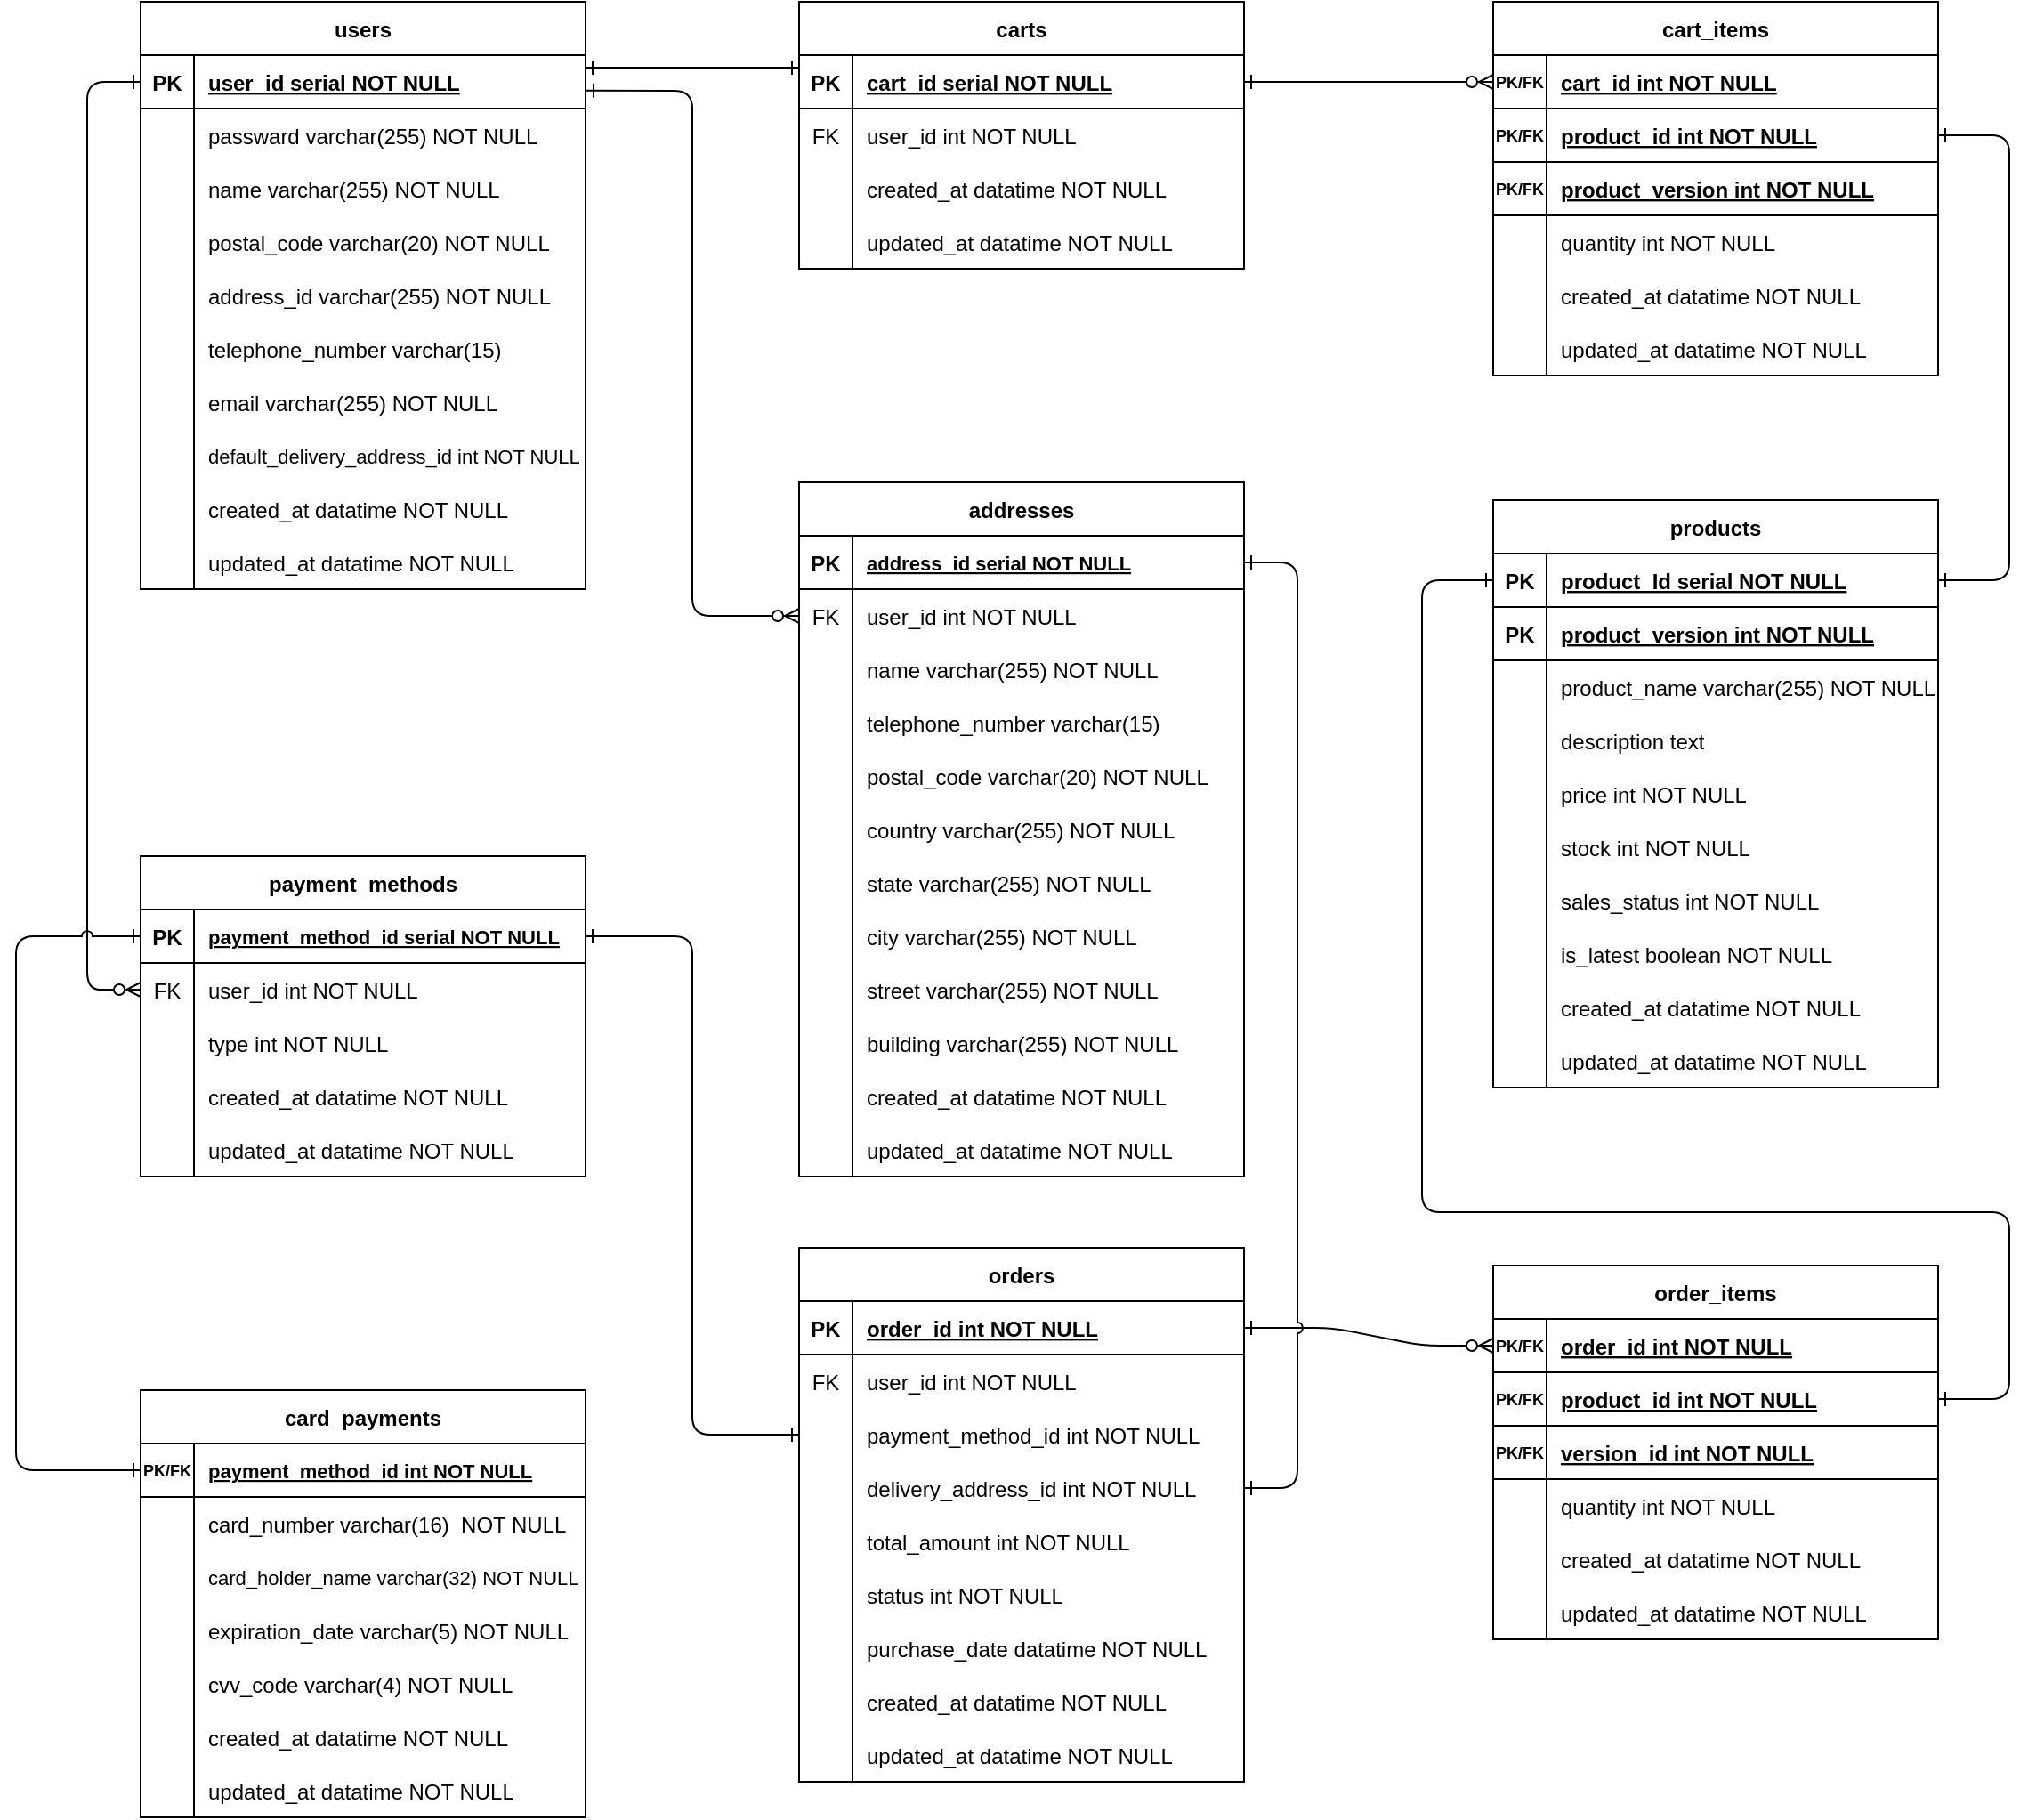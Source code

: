 <mxfile version="24.4.13" type="google">
  <diagram id="R2lEEEUBdFMjLlhIrx00" name="Page-1">
    <mxGraphModel grid="1" page="0" gridSize="10" guides="1" tooltips="1" connect="1" arrows="1" fold="1" pageScale="1" pageWidth="850" pageHeight="1100" math="0" shadow="0" extFonts="Permanent Marker^https://fonts.googleapis.com/css?family=Permanent+Marker">
      <root>
        <mxCell id="0" />
        <mxCell id="1" parent="0" />
        <mxCell id="C-vyLk0tnHw3VtMMgP7b-2" value="carts" style="shape=table;startSize=30;container=1;collapsible=1;childLayout=tableLayout;fixedRows=1;rowLines=0;fontStyle=1;align=center;resizeLast=1;" vertex="1" parent="1">
          <mxGeometry x="440" y="120" width="250" height="150" as="geometry" />
        </mxCell>
        <mxCell id="C-vyLk0tnHw3VtMMgP7b-3" value="" style="shape=partialRectangle;collapsible=0;dropTarget=0;pointerEvents=0;fillColor=none;points=[[0,0.5],[1,0.5]];portConstraint=eastwest;top=0;left=0;right=0;bottom=1;" vertex="1" parent="C-vyLk0tnHw3VtMMgP7b-2">
          <mxGeometry y="30" width="250" height="30" as="geometry" />
        </mxCell>
        <mxCell id="C-vyLk0tnHw3VtMMgP7b-4" value="PK" style="shape=partialRectangle;overflow=hidden;connectable=0;fillColor=none;top=0;left=0;bottom=0;right=0;fontStyle=1;" vertex="1" parent="C-vyLk0tnHw3VtMMgP7b-3">
          <mxGeometry width="30" height="30" as="geometry">
            <mxRectangle width="30" height="30" as="alternateBounds" />
          </mxGeometry>
        </mxCell>
        <mxCell id="C-vyLk0tnHw3VtMMgP7b-5" value="cart_id serial NOT NULL " style="shape=partialRectangle;overflow=hidden;connectable=0;fillColor=none;top=0;left=0;bottom=0;right=0;align=left;spacingLeft=6;fontStyle=5;" vertex="1" parent="C-vyLk0tnHw3VtMMgP7b-3">
          <mxGeometry x="30" width="220" height="30" as="geometry">
            <mxRectangle width="220" height="30" as="alternateBounds" />
          </mxGeometry>
        </mxCell>
        <mxCell id="C-vyLk0tnHw3VtMMgP7b-6" value="" style="shape=partialRectangle;collapsible=0;dropTarget=0;pointerEvents=0;fillColor=none;points=[[0,0.5],[1,0.5]];portConstraint=eastwest;top=0;left=0;right=0;bottom=0;" vertex="1" parent="C-vyLk0tnHw3VtMMgP7b-2">
          <mxGeometry y="60" width="250" height="30" as="geometry" />
        </mxCell>
        <mxCell id="C-vyLk0tnHw3VtMMgP7b-7" value="FK" style="shape=partialRectangle;overflow=hidden;connectable=0;fillColor=none;top=0;left=0;bottom=0;right=0;" vertex="1" parent="C-vyLk0tnHw3VtMMgP7b-6">
          <mxGeometry width="30" height="30" as="geometry">
            <mxRectangle width="30" height="30" as="alternateBounds" />
          </mxGeometry>
        </mxCell>
        <mxCell id="C-vyLk0tnHw3VtMMgP7b-8" value="user_id int NOT NULL" style="shape=partialRectangle;overflow=hidden;connectable=0;fillColor=none;top=0;left=0;bottom=0;right=0;align=left;spacingLeft=6;" vertex="1" parent="C-vyLk0tnHw3VtMMgP7b-6">
          <mxGeometry x="30" width="220" height="30" as="geometry">
            <mxRectangle width="220" height="30" as="alternateBounds" />
          </mxGeometry>
        </mxCell>
        <mxCell id="C-vyLk0tnHw3VtMMgP7b-9" value="" style="shape=partialRectangle;collapsible=0;dropTarget=0;pointerEvents=0;fillColor=none;points=[[0,0.5],[1,0.5]];portConstraint=eastwest;top=0;left=0;right=0;bottom=0;" vertex="1" parent="C-vyLk0tnHw3VtMMgP7b-2">
          <mxGeometry y="90" width="250" height="30" as="geometry" />
        </mxCell>
        <mxCell id="C-vyLk0tnHw3VtMMgP7b-10" value="" style="shape=partialRectangle;overflow=hidden;connectable=0;fillColor=none;top=0;left=0;bottom=0;right=0;" vertex="1" parent="C-vyLk0tnHw3VtMMgP7b-9">
          <mxGeometry width="30" height="30" as="geometry">
            <mxRectangle width="30" height="30" as="alternateBounds" />
          </mxGeometry>
        </mxCell>
        <mxCell id="C-vyLk0tnHw3VtMMgP7b-11" value="created_at datatime NOT NULL" style="shape=partialRectangle;overflow=hidden;connectable=0;fillColor=none;top=0;left=0;bottom=0;right=0;align=left;spacingLeft=6;" vertex="1" parent="C-vyLk0tnHw3VtMMgP7b-9">
          <mxGeometry x="30" width="220" height="30" as="geometry">
            <mxRectangle width="220" height="30" as="alternateBounds" />
          </mxGeometry>
        </mxCell>
        <mxCell id="_1l03DGZOWFUhwXplyLa-34" style="shape=partialRectangle;collapsible=0;dropTarget=0;pointerEvents=0;fillColor=none;points=[[0,0.5],[1,0.5]];portConstraint=eastwest;top=0;left=0;right=0;bottom=0;" vertex="1" parent="C-vyLk0tnHw3VtMMgP7b-2">
          <mxGeometry y="120" width="250" height="30" as="geometry" />
        </mxCell>
        <mxCell id="_1l03DGZOWFUhwXplyLa-35" style="shape=partialRectangle;overflow=hidden;connectable=0;fillColor=none;top=0;left=0;bottom=0;right=0;" vertex="1" parent="_1l03DGZOWFUhwXplyLa-34">
          <mxGeometry width="30" height="30" as="geometry">
            <mxRectangle width="30" height="30" as="alternateBounds" />
          </mxGeometry>
        </mxCell>
        <mxCell id="_1l03DGZOWFUhwXplyLa-36" value="updated_at datatime NOT NULL" style="shape=partialRectangle;overflow=hidden;connectable=0;fillColor=none;top=0;left=0;bottom=0;right=0;align=left;spacingLeft=6;" vertex="1" parent="_1l03DGZOWFUhwXplyLa-34">
          <mxGeometry x="30" width="220" height="30" as="geometry">
            <mxRectangle width="220" height="30" as="alternateBounds" />
          </mxGeometry>
        </mxCell>
        <mxCell id="C-vyLk0tnHw3VtMMgP7b-23" value="users" style="shape=table;startSize=30;container=1;collapsible=1;childLayout=tableLayout;fixedRows=1;rowLines=0;fontStyle=1;align=center;resizeLast=1;" vertex="1" parent="1">
          <mxGeometry x="70" y="120" width="250" height="330" as="geometry" />
        </mxCell>
        <mxCell id="C-vyLk0tnHw3VtMMgP7b-24" value="" style="shape=partialRectangle;collapsible=0;dropTarget=0;pointerEvents=0;fillColor=none;points=[[0,0.5],[1,0.5]];portConstraint=eastwest;top=0;left=0;right=0;bottom=1;" vertex="1" parent="C-vyLk0tnHw3VtMMgP7b-23">
          <mxGeometry y="30" width="250" height="30" as="geometry" />
        </mxCell>
        <mxCell id="C-vyLk0tnHw3VtMMgP7b-25" value="PK" style="shape=partialRectangle;overflow=hidden;connectable=0;fillColor=none;top=0;left=0;bottom=0;right=0;fontStyle=1;" vertex="1" parent="C-vyLk0tnHw3VtMMgP7b-24">
          <mxGeometry width="30" height="30" as="geometry">
            <mxRectangle width="30" height="30" as="alternateBounds" />
          </mxGeometry>
        </mxCell>
        <mxCell id="C-vyLk0tnHw3VtMMgP7b-26" value="user_id serial NOT NULL " style="shape=partialRectangle;overflow=hidden;connectable=0;fillColor=none;top=0;left=0;bottom=0;right=0;align=left;spacingLeft=6;fontStyle=5;" vertex="1" parent="C-vyLk0tnHw3VtMMgP7b-24">
          <mxGeometry x="30" width="220" height="30" as="geometry">
            <mxRectangle width="220" height="30" as="alternateBounds" />
          </mxGeometry>
        </mxCell>
        <mxCell id="C-vyLk0tnHw3VtMMgP7b-27" value="" style="shape=partialRectangle;collapsible=0;dropTarget=0;pointerEvents=0;fillColor=none;points=[[0,0.5],[1,0.5]];portConstraint=eastwest;top=0;left=0;right=0;bottom=0;" vertex="1" parent="C-vyLk0tnHw3VtMMgP7b-23">
          <mxGeometry y="60" width="250" height="30" as="geometry" />
        </mxCell>
        <mxCell id="C-vyLk0tnHw3VtMMgP7b-28" value="" style="shape=partialRectangle;overflow=hidden;connectable=0;fillColor=none;top=0;left=0;bottom=0;right=0;" vertex="1" parent="C-vyLk0tnHw3VtMMgP7b-27">
          <mxGeometry width="30" height="30" as="geometry">
            <mxRectangle width="30" height="30" as="alternateBounds" />
          </mxGeometry>
        </mxCell>
        <mxCell id="C-vyLk0tnHw3VtMMgP7b-29" value="passward varchar(255) NOT NULL" style="shape=partialRectangle;overflow=hidden;connectable=0;fillColor=none;top=0;left=0;bottom=0;right=0;align=left;spacingLeft=6;" vertex="1" parent="C-vyLk0tnHw3VtMMgP7b-27">
          <mxGeometry x="30" width="220" height="30" as="geometry">
            <mxRectangle width="220" height="30" as="alternateBounds" />
          </mxGeometry>
        </mxCell>
        <mxCell id="_1l03DGZOWFUhwXplyLa-4" style="shape=partialRectangle;collapsible=0;dropTarget=0;pointerEvents=0;fillColor=none;points=[[0,0.5],[1,0.5]];portConstraint=eastwest;top=0;left=0;right=0;bottom=0;" vertex="1" parent="C-vyLk0tnHw3VtMMgP7b-23">
          <mxGeometry y="90" width="250" height="30" as="geometry" />
        </mxCell>
        <mxCell id="_1l03DGZOWFUhwXplyLa-5" style="shape=partialRectangle;overflow=hidden;connectable=0;fillColor=none;top=0;left=0;bottom=0;right=0;" vertex="1" parent="_1l03DGZOWFUhwXplyLa-4">
          <mxGeometry width="30" height="30" as="geometry">
            <mxRectangle width="30" height="30" as="alternateBounds" />
          </mxGeometry>
        </mxCell>
        <mxCell id="_1l03DGZOWFUhwXplyLa-6" value="name varchar(255) NOT NULL" style="shape=partialRectangle;overflow=hidden;connectable=0;fillColor=none;top=0;left=0;bottom=0;right=0;align=left;spacingLeft=6;" vertex="1" parent="_1l03DGZOWFUhwXplyLa-4">
          <mxGeometry x="30" width="220" height="30" as="geometry">
            <mxRectangle width="220" height="30" as="alternateBounds" />
          </mxGeometry>
        </mxCell>
        <mxCell id="vBgQQyaA745BGDZwW214-4" style="shape=partialRectangle;collapsible=0;dropTarget=0;pointerEvents=0;fillColor=none;points=[[0,0.5],[1,0.5]];portConstraint=eastwest;top=0;left=0;right=0;bottom=0;" vertex="1" parent="C-vyLk0tnHw3VtMMgP7b-23">
          <mxGeometry y="120" width="250" height="30" as="geometry" />
        </mxCell>
        <mxCell id="vBgQQyaA745BGDZwW214-5" style="shape=partialRectangle;overflow=hidden;connectable=0;fillColor=none;top=0;left=0;bottom=0;right=0;" vertex="1" parent="vBgQQyaA745BGDZwW214-4">
          <mxGeometry width="30" height="30" as="geometry">
            <mxRectangle width="30" height="30" as="alternateBounds" />
          </mxGeometry>
        </mxCell>
        <mxCell id="vBgQQyaA745BGDZwW214-6" value="postal_code varchar(20) NOT NULL" style="shape=partialRectangle;overflow=hidden;connectable=0;fillColor=none;top=0;left=0;bottom=0;right=0;align=left;spacingLeft=6;textShadow=0;" vertex="1" parent="vBgQQyaA745BGDZwW214-4">
          <mxGeometry x="30" width="220" height="30" as="geometry">
            <mxRectangle width="220" height="30" as="alternateBounds" />
          </mxGeometry>
        </mxCell>
        <mxCell id="_1l03DGZOWFUhwXplyLa-1" style="shape=partialRectangle;collapsible=0;dropTarget=0;pointerEvents=0;fillColor=none;points=[[0,0.5],[1,0.5]];portConstraint=eastwest;top=0;left=0;right=0;bottom=0;" vertex="1" parent="C-vyLk0tnHw3VtMMgP7b-23">
          <mxGeometry y="150" width="250" height="30" as="geometry" />
        </mxCell>
        <mxCell id="_1l03DGZOWFUhwXplyLa-2" style="shape=partialRectangle;overflow=hidden;connectable=0;fillColor=none;top=0;left=0;bottom=0;right=0;" vertex="1" parent="_1l03DGZOWFUhwXplyLa-1">
          <mxGeometry width="30" height="30" as="geometry">
            <mxRectangle width="30" height="30" as="alternateBounds" />
          </mxGeometry>
        </mxCell>
        <mxCell id="_1l03DGZOWFUhwXplyLa-3" value="address_id varchar(255) NOT NULL" style="shape=partialRectangle;overflow=hidden;connectable=0;fillColor=none;top=0;left=0;bottom=0;right=0;align=left;spacingLeft=6;textShadow=0;" vertex="1" parent="_1l03DGZOWFUhwXplyLa-1">
          <mxGeometry x="30" width="220" height="30" as="geometry">
            <mxRectangle width="220" height="30" as="alternateBounds" />
          </mxGeometry>
        </mxCell>
        <mxCell id="_1l03DGZOWFUhwXplyLa-22" style="shape=partialRectangle;collapsible=0;dropTarget=0;pointerEvents=0;fillColor=none;points=[[0,0.5],[1,0.5]];portConstraint=eastwest;top=0;left=0;right=0;bottom=0;" vertex="1" parent="C-vyLk0tnHw3VtMMgP7b-23">
          <mxGeometry y="180" width="250" height="30" as="geometry" />
        </mxCell>
        <mxCell id="_1l03DGZOWFUhwXplyLa-23" style="shape=partialRectangle;overflow=hidden;connectable=0;fillColor=none;top=0;left=0;bottom=0;right=0;" vertex="1" parent="_1l03DGZOWFUhwXplyLa-22">
          <mxGeometry width="30" height="30" as="geometry">
            <mxRectangle width="30" height="30" as="alternateBounds" />
          </mxGeometry>
        </mxCell>
        <mxCell id="_1l03DGZOWFUhwXplyLa-24" value="telephone_number varchar(15)" style="shape=partialRectangle;overflow=hidden;connectable=0;fillColor=none;top=0;left=0;bottom=0;right=0;align=left;spacingLeft=6;textShadow=0;" vertex="1" parent="_1l03DGZOWFUhwXplyLa-22">
          <mxGeometry x="30" width="220" height="30" as="geometry">
            <mxRectangle width="220" height="30" as="alternateBounds" />
          </mxGeometry>
        </mxCell>
        <mxCell id="_1l03DGZOWFUhwXplyLa-19" style="shape=partialRectangle;collapsible=0;dropTarget=0;pointerEvents=0;fillColor=none;points=[[0,0.5],[1,0.5]];portConstraint=eastwest;top=0;left=0;right=0;bottom=0;" vertex="1" parent="C-vyLk0tnHw3VtMMgP7b-23">
          <mxGeometry y="210" width="250" height="30" as="geometry" />
        </mxCell>
        <mxCell id="_1l03DGZOWFUhwXplyLa-20" style="shape=partialRectangle;overflow=hidden;connectable=0;fillColor=none;top=0;left=0;bottom=0;right=0;" vertex="1" parent="_1l03DGZOWFUhwXplyLa-19">
          <mxGeometry width="30" height="30" as="geometry">
            <mxRectangle width="30" height="30" as="alternateBounds" />
          </mxGeometry>
        </mxCell>
        <mxCell id="_1l03DGZOWFUhwXplyLa-21" value="email varchar(255) NOT NULL" style="shape=partialRectangle;overflow=hidden;connectable=0;fillColor=none;top=0;left=0;bottom=0;right=0;align=left;spacingLeft=6;textShadow=0;" vertex="1" parent="_1l03DGZOWFUhwXplyLa-19">
          <mxGeometry x="30" width="220" height="30" as="geometry">
            <mxRectangle width="220" height="30" as="alternateBounds" />
          </mxGeometry>
        </mxCell>
        <mxCell id="vBgQQyaA745BGDZwW214-23" style="shape=partialRectangle;collapsible=0;dropTarget=0;pointerEvents=0;fillColor=none;points=[[0,0.5],[1,0.5]];portConstraint=eastwest;top=0;left=0;right=0;bottom=0;" vertex="1" parent="C-vyLk0tnHw3VtMMgP7b-23">
          <mxGeometry y="240" width="250" height="30" as="geometry" />
        </mxCell>
        <mxCell id="vBgQQyaA745BGDZwW214-24" style="shape=partialRectangle;overflow=hidden;connectable=0;fillColor=none;top=0;left=0;bottom=0;right=0;" vertex="1" parent="vBgQQyaA745BGDZwW214-23">
          <mxGeometry width="30" height="30" as="geometry">
            <mxRectangle width="30" height="30" as="alternateBounds" />
          </mxGeometry>
        </mxCell>
        <mxCell id="vBgQQyaA745BGDZwW214-25" value="default_delivery_address_id int NOT NULL" style="shape=partialRectangle;overflow=hidden;connectable=0;fillColor=none;top=0;left=0;bottom=0;right=0;align=left;spacingLeft=6;textShadow=0;fontSize=11;" vertex="1" parent="vBgQQyaA745BGDZwW214-23">
          <mxGeometry x="30" width="220" height="30" as="geometry">
            <mxRectangle width="220" height="30" as="alternateBounds" />
          </mxGeometry>
        </mxCell>
        <mxCell id="_1l03DGZOWFUhwXplyLa-28" style="shape=partialRectangle;collapsible=0;dropTarget=0;pointerEvents=0;fillColor=none;points=[[0,0.5],[1,0.5]];portConstraint=eastwest;top=0;left=0;right=0;bottom=0;" vertex="1" parent="C-vyLk0tnHw3VtMMgP7b-23">
          <mxGeometry y="270" width="250" height="30" as="geometry" />
        </mxCell>
        <mxCell id="_1l03DGZOWFUhwXplyLa-29" style="shape=partialRectangle;overflow=hidden;connectable=0;fillColor=none;top=0;left=0;bottom=0;right=0;" vertex="1" parent="_1l03DGZOWFUhwXplyLa-28">
          <mxGeometry width="30" height="30" as="geometry">
            <mxRectangle width="30" height="30" as="alternateBounds" />
          </mxGeometry>
        </mxCell>
        <mxCell id="_1l03DGZOWFUhwXplyLa-30" value="created_at datatime NOT NULL" style="shape=partialRectangle;overflow=hidden;connectable=0;fillColor=none;top=0;left=0;bottom=0;right=0;align=left;spacingLeft=6;textShadow=0;" vertex="1" parent="_1l03DGZOWFUhwXplyLa-28">
          <mxGeometry x="30" width="220" height="30" as="geometry">
            <mxRectangle width="220" height="30" as="alternateBounds" />
          </mxGeometry>
        </mxCell>
        <mxCell id="_1l03DGZOWFUhwXplyLa-31" style="shape=partialRectangle;collapsible=0;dropTarget=0;pointerEvents=0;fillColor=none;points=[[0,0.5],[1,0.5]];portConstraint=eastwest;top=0;left=0;right=0;bottom=0;" vertex="1" parent="C-vyLk0tnHw3VtMMgP7b-23">
          <mxGeometry y="300" width="250" height="30" as="geometry" />
        </mxCell>
        <mxCell id="_1l03DGZOWFUhwXplyLa-32" style="shape=partialRectangle;overflow=hidden;connectable=0;fillColor=none;top=0;left=0;bottom=0;right=0;" vertex="1" parent="_1l03DGZOWFUhwXplyLa-31">
          <mxGeometry width="30" height="30" as="geometry">
            <mxRectangle width="30" height="30" as="alternateBounds" />
          </mxGeometry>
        </mxCell>
        <mxCell id="_1l03DGZOWFUhwXplyLa-33" value="updated_at datatime NOT NULL" style="shape=partialRectangle;overflow=hidden;connectable=0;fillColor=none;top=0;left=0;bottom=0;right=0;align=left;spacingLeft=6;textShadow=0;" vertex="1" parent="_1l03DGZOWFUhwXplyLa-31">
          <mxGeometry x="30" width="220" height="30" as="geometry">
            <mxRectangle width="220" height="30" as="alternateBounds" />
          </mxGeometry>
        </mxCell>
        <mxCell id="_1l03DGZOWFUhwXplyLa-37" value="cart_items" style="shape=table;startSize=30;container=1;collapsible=1;childLayout=tableLayout;fixedRows=1;rowLines=0;fontStyle=1;align=center;resizeLast=1;" vertex="1" parent="1">
          <mxGeometry x="830" y="120" width="250" height="210" as="geometry" />
        </mxCell>
        <mxCell id="_1l03DGZOWFUhwXplyLa-38" value="" style="shape=partialRectangle;collapsible=0;dropTarget=0;pointerEvents=0;fillColor=none;points=[[0,0.5],[1,0.5]];portConstraint=eastwest;top=0;left=0;right=0;bottom=1;" vertex="1" parent="_1l03DGZOWFUhwXplyLa-37">
          <mxGeometry y="30" width="250" height="30" as="geometry" />
        </mxCell>
        <mxCell id="_1l03DGZOWFUhwXplyLa-39" value="PK/FK" style="shape=partialRectangle;overflow=hidden;connectable=0;fillColor=none;top=0;left=0;bottom=0;right=0;fontStyle=1;fontSize=9;" vertex="1" parent="_1l03DGZOWFUhwXplyLa-38">
          <mxGeometry width="30" height="30" as="geometry">
            <mxRectangle width="30" height="30" as="alternateBounds" />
          </mxGeometry>
        </mxCell>
        <mxCell id="_1l03DGZOWFUhwXplyLa-40" value="cart_id int NOT NULL" style="shape=partialRectangle;overflow=hidden;connectable=0;fillColor=none;top=0;left=0;bottom=0;right=0;align=left;spacingLeft=6;fontStyle=5;" vertex="1" parent="_1l03DGZOWFUhwXplyLa-38">
          <mxGeometry x="30" width="220" height="30" as="geometry">
            <mxRectangle width="220" height="30" as="alternateBounds" />
          </mxGeometry>
        </mxCell>
        <mxCell id="vBgQQyaA745BGDZwW214-19" style="shape=partialRectangle;collapsible=0;dropTarget=0;pointerEvents=0;fillColor=none;points=[[0,0.5],[1,0.5]];portConstraint=eastwest;top=0;left=0;right=0;bottom=1;" vertex="1" parent="_1l03DGZOWFUhwXplyLa-37">
          <mxGeometry y="60" width="250" height="30" as="geometry" />
        </mxCell>
        <mxCell id="vBgQQyaA745BGDZwW214-20" value="PK/FK" style="shape=partialRectangle;overflow=hidden;connectable=0;fillColor=none;top=0;left=0;bottom=0;right=0;fontStyle=1;fontSize=9;" vertex="1" parent="vBgQQyaA745BGDZwW214-19">
          <mxGeometry width="30" height="30" as="geometry">
            <mxRectangle width="30" height="30" as="alternateBounds" />
          </mxGeometry>
        </mxCell>
        <mxCell id="vBgQQyaA745BGDZwW214-21" value="product_id int NOT NULL" style="shape=partialRectangle;overflow=hidden;connectable=0;fillColor=none;top=0;left=0;bottom=0;right=0;align=left;spacingLeft=6;fontStyle=5;" vertex="1" parent="vBgQQyaA745BGDZwW214-19">
          <mxGeometry x="30" width="220" height="30" as="geometry">
            <mxRectangle width="220" height="30" as="alternateBounds" />
          </mxGeometry>
        </mxCell>
        <mxCell id="sT9Ro8j2O0m663wQ7kq7-13" style="shape=partialRectangle;collapsible=0;dropTarget=0;pointerEvents=0;fillColor=none;points=[[0,0.5],[1,0.5]];portConstraint=eastwest;top=0;left=0;right=0;bottom=1;" vertex="1" parent="_1l03DGZOWFUhwXplyLa-37">
          <mxGeometry y="90" width="250" height="30" as="geometry" />
        </mxCell>
        <mxCell id="sT9Ro8j2O0m663wQ7kq7-14" value="PK/FK" style="shape=partialRectangle;overflow=hidden;connectable=0;fillColor=none;top=0;left=0;bottom=0;right=0;fontStyle=1;fontSize=9;" vertex="1" parent="sT9Ro8j2O0m663wQ7kq7-13">
          <mxGeometry width="30" height="30" as="geometry">
            <mxRectangle width="30" height="30" as="alternateBounds" />
          </mxGeometry>
        </mxCell>
        <mxCell id="sT9Ro8j2O0m663wQ7kq7-15" value="product_version int NOT NULL" style="shape=partialRectangle;overflow=hidden;connectable=0;fillColor=none;top=0;left=0;bottom=0;right=0;align=left;spacingLeft=6;fontStyle=5;" vertex="1" parent="sT9Ro8j2O0m663wQ7kq7-13">
          <mxGeometry x="30" width="220" height="30" as="geometry">
            <mxRectangle width="220" height="30" as="alternateBounds" />
          </mxGeometry>
        </mxCell>
        <mxCell id="_1l03DGZOWFUhwXplyLa-50" style="shape=partialRectangle;collapsible=0;dropTarget=0;pointerEvents=0;fillColor=none;points=[[0,0.5],[1,0.5]];portConstraint=eastwest;top=0;left=0;right=0;bottom=0;" vertex="1" parent="_1l03DGZOWFUhwXplyLa-37">
          <mxGeometry y="120" width="250" height="30" as="geometry" />
        </mxCell>
        <mxCell id="_1l03DGZOWFUhwXplyLa-51" style="shape=partialRectangle;overflow=hidden;connectable=0;fillColor=none;top=0;left=0;bottom=0;right=0;" vertex="1" parent="_1l03DGZOWFUhwXplyLa-50">
          <mxGeometry width="30" height="30" as="geometry">
            <mxRectangle width="30" height="30" as="alternateBounds" />
          </mxGeometry>
        </mxCell>
        <mxCell id="_1l03DGZOWFUhwXplyLa-52" value="quantity int NOT NULL" style="shape=partialRectangle;overflow=hidden;connectable=0;fillColor=none;top=0;left=0;bottom=0;right=0;align=left;spacingLeft=6;" vertex="1" parent="_1l03DGZOWFUhwXplyLa-50">
          <mxGeometry x="30" width="220" height="30" as="geometry">
            <mxRectangle width="220" height="30" as="alternateBounds" />
          </mxGeometry>
        </mxCell>
        <mxCell id="_1l03DGZOWFUhwXplyLa-44" value="" style="shape=partialRectangle;collapsible=0;dropTarget=0;pointerEvents=0;fillColor=none;points=[[0,0.5],[1,0.5]];portConstraint=eastwest;top=0;left=0;right=0;bottom=0;" vertex="1" parent="_1l03DGZOWFUhwXplyLa-37">
          <mxGeometry y="150" width="250" height="30" as="geometry" />
        </mxCell>
        <mxCell id="_1l03DGZOWFUhwXplyLa-45" value="" style="shape=partialRectangle;overflow=hidden;connectable=0;fillColor=none;top=0;left=0;bottom=0;right=0;" vertex="1" parent="_1l03DGZOWFUhwXplyLa-44">
          <mxGeometry width="30" height="30" as="geometry">
            <mxRectangle width="30" height="30" as="alternateBounds" />
          </mxGeometry>
        </mxCell>
        <mxCell id="_1l03DGZOWFUhwXplyLa-46" value="created_at datatime NOT NULL" style="shape=partialRectangle;overflow=hidden;connectable=0;fillColor=none;top=0;left=0;bottom=0;right=0;align=left;spacingLeft=6;" vertex="1" parent="_1l03DGZOWFUhwXplyLa-44">
          <mxGeometry x="30" width="220" height="30" as="geometry">
            <mxRectangle width="220" height="30" as="alternateBounds" />
          </mxGeometry>
        </mxCell>
        <mxCell id="_1l03DGZOWFUhwXplyLa-47" style="shape=partialRectangle;collapsible=0;dropTarget=0;pointerEvents=0;fillColor=none;points=[[0,0.5],[1,0.5]];portConstraint=eastwest;top=0;left=0;right=0;bottom=0;" vertex="1" parent="_1l03DGZOWFUhwXplyLa-37">
          <mxGeometry y="180" width="250" height="30" as="geometry" />
        </mxCell>
        <mxCell id="_1l03DGZOWFUhwXplyLa-48" style="shape=partialRectangle;overflow=hidden;connectable=0;fillColor=none;top=0;left=0;bottom=0;right=0;" vertex="1" parent="_1l03DGZOWFUhwXplyLa-47">
          <mxGeometry width="30" height="30" as="geometry">
            <mxRectangle width="30" height="30" as="alternateBounds" />
          </mxGeometry>
        </mxCell>
        <mxCell id="_1l03DGZOWFUhwXplyLa-49" value="updated_at datatime NOT NULL" style="shape=partialRectangle;overflow=hidden;connectable=0;fillColor=none;top=0;left=0;bottom=0;right=0;align=left;spacingLeft=6;" vertex="1" parent="_1l03DGZOWFUhwXplyLa-47">
          <mxGeometry x="30" width="220" height="30" as="geometry">
            <mxRectangle width="220" height="30" as="alternateBounds" />
          </mxGeometry>
        </mxCell>
        <mxCell id="_1l03DGZOWFUhwXplyLa-53" value="products" style="shape=table;startSize=30;container=1;collapsible=1;childLayout=tableLayout;fixedRows=1;rowLines=0;fontStyle=1;align=center;resizeLast=1;" vertex="1" parent="1">
          <mxGeometry x="830" y="400" width="250" height="330" as="geometry" />
        </mxCell>
        <mxCell id="_1l03DGZOWFUhwXplyLa-54" value="" style="shape=partialRectangle;collapsible=0;dropTarget=0;pointerEvents=0;fillColor=none;points=[[0,0.5],[1,0.5]];portConstraint=eastwest;top=0;left=0;right=0;bottom=1;" vertex="1" parent="_1l03DGZOWFUhwXplyLa-53">
          <mxGeometry y="30" width="250" height="30" as="geometry" />
        </mxCell>
        <mxCell id="_1l03DGZOWFUhwXplyLa-55" value="PK" style="shape=partialRectangle;overflow=hidden;connectable=0;fillColor=none;top=0;left=0;bottom=0;right=0;fontStyle=1;" vertex="1" parent="_1l03DGZOWFUhwXplyLa-54">
          <mxGeometry width="30" height="30" as="geometry">
            <mxRectangle width="30" height="30" as="alternateBounds" />
          </mxGeometry>
        </mxCell>
        <mxCell id="_1l03DGZOWFUhwXplyLa-56" value="product_Id serial NOT NULL " style="shape=partialRectangle;overflow=hidden;connectable=0;fillColor=none;top=0;left=0;bottom=0;right=0;align=left;spacingLeft=6;fontStyle=5;" vertex="1" parent="_1l03DGZOWFUhwXplyLa-54">
          <mxGeometry x="30" width="220" height="30" as="geometry">
            <mxRectangle width="220" height="30" as="alternateBounds" />
          </mxGeometry>
        </mxCell>
        <mxCell id="sT9Ro8j2O0m663wQ7kq7-10" style="shape=partialRectangle;collapsible=0;dropTarget=0;pointerEvents=0;fillColor=none;points=[[0,0.5],[1,0.5]];portConstraint=eastwest;top=0;left=0;right=0;bottom=1;" vertex="1" parent="_1l03DGZOWFUhwXplyLa-53">
          <mxGeometry y="60" width="250" height="30" as="geometry" />
        </mxCell>
        <mxCell id="sT9Ro8j2O0m663wQ7kq7-11" value="PK" style="shape=partialRectangle;overflow=hidden;connectable=0;fillColor=none;top=0;left=0;bottom=0;right=0;fontStyle=1;" vertex="1" parent="sT9Ro8j2O0m663wQ7kq7-10">
          <mxGeometry width="30" height="30" as="geometry">
            <mxRectangle width="30" height="30" as="alternateBounds" />
          </mxGeometry>
        </mxCell>
        <mxCell id="sT9Ro8j2O0m663wQ7kq7-12" value="product_version int NOT NULL" style="shape=partialRectangle;overflow=hidden;connectable=0;fillColor=none;top=0;left=0;bottom=0;right=0;align=left;spacingLeft=6;fontStyle=5;" vertex="1" parent="sT9Ro8j2O0m663wQ7kq7-10">
          <mxGeometry x="30" width="220" height="30" as="geometry">
            <mxRectangle width="220" height="30" as="alternateBounds" />
          </mxGeometry>
        </mxCell>
        <mxCell id="_1l03DGZOWFUhwXplyLa-60" style="shape=partialRectangle;collapsible=0;dropTarget=0;pointerEvents=0;fillColor=none;points=[[0,0.5],[1,0.5]];portConstraint=eastwest;top=0;left=0;right=0;bottom=0;" vertex="1" parent="_1l03DGZOWFUhwXplyLa-53">
          <mxGeometry y="90" width="250" height="30" as="geometry" />
        </mxCell>
        <mxCell id="_1l03DGZOWFUhwXplyLa-61" style="shape=partialRectangle;overflow=hidden;connectable=0;fillColor=none;top=0;left=0;bottom=0;right=0;" vertex="1" parent="_1l03DGZOWFUhwXplyLa-60">
          <mxGeometry width="30" height="30" as="geometry">
            <mxRectangle width="30" height="30" as="alternateBounds" />
          </mxGeometry>
        </mxCell>
        <mxCell id="_1l03DGZOWFUhwXplyLa-62" value="product_name varchar(255) NOT NULL" style="shape=partialRectangle;overflow=hidden;connectable=0;fillColor=none;top=0;left=0;bottom=0;right=0;align=left;spacingLeft=6;" vertex="1" parent="_1l03DGZOWFUhwXplyLa-60">
          <mxGeometry x="30" width="220" height="30" as="geometry">
            <mxRectangle width="220" height="30" as="alternateBounds" />
          </mxGeometry>
        </mxCell>
        <mxCell id="_1l03DGZOWFUhwXplyLa-69" style="shape=partialRectangle;collapsible=0;dropTarget=0;pointerEvents=0;fillColor=none;points=[[0,0.5],[1,0.5]];portConstraint=eastwest;top=0;left=0;right=0;bottom=0;" vertex="1" parent="_1l03DGZOWFUhwXplyLa-53">
          <mxGeometry y="120" width="250" height="30" as="geometry" />
        </mxCell>
        <mxCell id="_1l03DGZOWFUhwXplyLa-70" style="shape=partialRectangle;overflow=hidden;connectable=0;fillColor=none;top=0;left=0;bottom=0;right=0;" vertex="1" parent="_1l03DGZOWFUhwXplyLa-69">
          <mxGeometry width="30" height="30" as="geometry">
            <mxRectangle width="30" height="30" as="alternateBounds" />
          </mxGeometry>
        </mxCell>
        <mxCell id="_1l03DGZOWFUhwXplyLa-71" value="description text" style="shape=partialRectangle;overflow=hidden;connectable=0;fillColor=none;top=0;left=0;bottom=0;right=0;align=left;spacingLeft=6;" vertex="1" parent="_1l03DGZOWFUhwXplyLa-69">
          <mxGeometry x="30" width="220" height="30" as="geometry">
            <mxRectangle width="220" height="30" as="alternateBounds" />
          </mxGeometry>
        </mxCell>
        <mxCell id="_1l03DGZOWFUhwXplyLa-78" style="shape=partialRectangle;collapsible=0;dropTarget=0;pointerEvents=0;fillColor=none;points=[[0,0.5],[1,0.5]];portConstraint=eastwest;top=0;left=0;right=0;bottom=0;" vertex="1" parent="_1l03DGZOWFUhwXplyLa-53">
          <mxGeometry y="150" width="250" height="30" as="geometry" />
        </mxCell>
        <mxCell id="_1l03DGZOWFUhwXplyLa-79" style="shape=partialRectangle;overflow=hidden;connectable=0;fillColor=none;top=0;left=0;bottom=0;right=0;" vertex="1" parent="_1l03DGZOWFUhwXplyLa-78">
          <mxGeometry width="30" height="30" as="geometry">
            <mxRectangle width="30" height="30" as="alternateBounds" />
          </mxGeometry>
        </mxCell>
        <mxCell id="_1l03DGZOWFUhwXplyLa-80" value="price int NOT NULL" style="shape=partialRectangle;overflow=hidden;connectable=0;fillColor=none;top=0;left=0;bottom=0;right=0;align=left;spacingLeft=6;" vertex="1" parent="_1l03DGZOWFUhwXplyLa-78">
          <mxGeometry x="30" width="220" height="30" as="geometry">
            <mxRectangle width="220" height="30" as="alternateBounds" />
          </mxGeometry>
        </mxCell>
        <mxCell id="_1l03DGZOWFUhwXplyLa-75" style="shape=partialRectangle;collapsible=0;dropTarget=0;pointerEvents=0;fillColor=none;points=[[0,0.5],[1,0.5]];portConstraint=eastwest;top=0;left=0;right=0;bottom=0;" vertex="1" parent="_1l03DGZOWFUhwXplyLa-53">
          <mxGeometry y="180" width="250" height="30" as="geometry" />
        </mxCell>
        <mxCell id="_1l03DGZOWFUhwXplyLa-76" style="shape=partialRectangle;overflow=hidden;connectable=0;fillColor=none;top=0;left=0;bottom=0;right=0;" vertex="1" parent="_1l03DGZOWFUhwXplyLa-75">
          <mxGeometry width="30" height="30" as="geometry">
            <mxRectangle width="30" height="30" as="alternateBounds" />
          </mxGeometry>
        </mxCell>
        <mxCell id="_1l03DGZOWFUhwXplyLa-77" value="stock int NOT NULL" style="shape=partialRectangle;overflow=hidden;connectable=0;fillColor=none;top=0;left=0;bottom=0;right=0;align=left;spacingLeft=6;" vertex="1" parent="_1l03DGZOWFUhwXplyLa-75">
          <mxGeometry x="30" width="220" height="30" as="geometry">
            <mxRectangle width="220" height="30" as="alternateBounds" />
          </mxGeometry>
        </mxCell>
        <mxCell id="vBgQQyaA745BGDZwW214-16" style="shape=partialRectangle;collapsible=0;dropTarget=0;pointerEvents=0;fillColor=none;points=[[0,0.5],[1,0.5]];portConstraint=eastwest;top=0;left=0;right=0;bottom=0;" vertex="1" parent="_1l03DGZOWFUhwXplyLa-53">
          <mxGeometry y="210" width="250" height="30" as="geometry" />
        </mxCell>
        <mxCell id="vBgQQyaA745BGDZwW214-17" style="shape=partialRectangle;overflow=hidden;connectable=0;fillColor=none;top=0;left=0;bottom=0;right=0;" vertex="1" parent="vBgQQyaA745BGDZwW214-16">
          <mxGeometry width="30" height="30" as="geometry">
            <mxRectangle width="30" height="30" as="alternateBounds" />
          </mxGeometry>
        </mxCell>
        <mxCell id="vBgQQyaA745BGDZwW214-18" value="sales_status int NOT NULL" style="shape=partialRectangle;overflow=hidden;connectable=0;fillColor=none;top=0;left=0;bottom=0;right=0;align=left;spacingLeft=6;" vertex="1" parent="vBgQQyaA745BGDZwW214-16">
          <mxGeometry x="30" width="220" height="30" as="geometry">
            <mxRectangle width="220" height="30" as="alternateBounds" />
          </mxGeometry>
        </mxCell>
        <mxCell id="sT9Ro8j2O0m663wQ7kq7-19" style="shape=partialRectangle;collapsible=0;dropTarget=0;pointerEvents=0;fillColor=none;points=[[0,0.5],[1,0.5]];portConstraint=eastwest;top=0;left=0;right=0;bottom=0;" vertex="1" parent="_1l03DGZOWFUhwXplyLa-53">
          <mxGeometry y="240" width="250" height="30" as="geometry" />
        </mxCell>
        <mxCell id="sT9Ro8j2O0m663wQ7kq7-20" style="shape=partialRectangle;overflow=hidden;connectable=0;fillColor=none;top=0;left=0;bottom=0;right=0;" vertex="1" parent="sT9Ro8j2O0m663wQ7kq7-19">
          <mxGeometry width="30" height="30" as="geometry">
            <mxRectangle width="30" height="30" as="alternateBounds" />
          </mxGeometry>
        </mxCell>
        <mxCell id="sT9Ro8j2O0m663wQ7kq7-21" value="is_latest boolean NOT NULL" style="shape=partialRectangle;overflow=hidden;connectable=0;fillColor=none;top=0;left=0;bottom=0;right=0;align=left;spacingLeft=6;" vertex="1" parent="sT9Ro8j2O0m663wQ7kq7-19">
          <mxGeometry x="30" width="220" height="30" as="geometry">
            <mxRectangle width="220" height="30" as="alternateBounds" />
          </mxGeometry>
        </mxCell>
        <mxCell id="_1l03DGZOWFUhwXplyLa-63" value="" style="shape=partialRectangle;collapsible=0;dropTarget=0;pointerEvents=0;fillColor=none;points=[[0,0.5],[1,0.5]];portConstraint=eastwest;top=0;left=0;right=0;bottom=0;" vertex="1" parent="_1l03DGZOWFUhwXplyLa-53">
          <mxGeometry y="270" width="250" height="30" as="geometry" />
        </mxCell>
        <mxCell id="_1l03DGZOWFUhwXplyLa-64" value="" style="shape=partialRectangle;overflow=hidden;connectable=0;fillColor=none;top=0;left=0;bottom=0;right=0;" vertex="1" parent="_1l03DGZOWFUhwXplyLa-63">
          <mxGeometry width="30" height="30" as="geometry">
            <mxRectangle width="30" height="30" as="alternateBounds" />
          </mxGeometry>
        </mxCell>
        <mxCell id="_1l03DGZOWFUhwXplyLa-65" value="created_at datatime NOT NULL" style="shape=partialRectangle;overflow=hidden;connectable=0;fillColor=none;top=0;left=0;bottom=0;right=0;align=left;spacingLeft=6;" vertex="1" parent="_1l03DGZOWFUhwXplyLa-63">
          <mxGeometry x="30" width="220" height="30" as="geometry">
            <mxRectangle width="220" height="30" as="alternateBounds" />
          </mxGeometry>
        </mxCell>
        <mxCell id="_1l03DGZOWFUhwXplyLa-66" style="shape=partialRectangle;collapsible=0;dropTarget=0;pointerEvents=0;fillColor=none;points=[[0,0.5],[1,0.5]];portConstraint=eastwest;top=0;left=0;right=0;bottom=0;" vertex="1" parent="_1l03DGZOWFUhwXplyLa-53">
          <mxGeometry y="300" width="250" height="30" as="geometry" />
        </mxCell>
        <mxCell id="_1l03DGZOWFUhwXplyLa-67" style="shape=partialRectangle;overflow=hidden;connectable=0;fillColor=none;top=0;left=0;bottom=0;right=0;" vertex="1" parent="_1l03DGZOWFUhwXplyLa-66">
          <mxGeometry width="30" height="30" as="geometry">
            <mxRectangle width="30" height="30" as="alternateBounds" />
          </mxGeometry>
        </mxCell>
        <mxCell id="_1l03DGZOWFUhwXplyLa-68" value="updated_at datatime NOT NULL" style="shape=partialRectangle;overflow=hidden;connectable=0;fillColor=none;top=0;left=0;bottom=0;right=0;align=left;spacingLeft=6;" vertex="1" parent="_1l03DGZOWFUhwXplyLa-66">
          <mxGeometry x="30" width="220" height="30" as="geometry">
            <mxRectangle width="220" height="30" as="alternateBounds" />
          </mxGeometry>
        </mxCell>
        <mxCell id="_1l03DGZOWFUhwXplyLa-81" value="orders" style="shape=table;startSize=30;container=1;collapsible=1;childLayout=tableLayout;fixedRows=1;rowLines=0;fontStyle=1;align=center;resizeLast=1;" vertex="1" parent="1">
          <mxGeometry x="440" y="820" width="250" height="300" as="geometry" />
        </mxCell>
        <mxCell id="_1l03DGZOWFUhwXplyLa-82" value="" style="shape=partialRectangle;collapsible=0;dropTarget=0;pointerEvents=0;fillColor=none;points=[[0,0.5],[1,0.5]];portConstraint=eastwest;top=0;left=0;right=0;bottom=1;" vertex="1" parent="_1l03DGZOWFUhwXplyLa-81">
          <mxGeometry y="30" width="250" height="30" as="geometry" />
        </mxCell>
        <mxCell id="_1l03DGZOWFUhwXplyLa-83" value="PK" style="shape=partialRectangle;overflow=hidden;connectable=0;fillColor=none;top=0;left=0;bottom=0;right=0;fontStyle=1;" vertex="1" parent="_1l03DGZOWFUhwXplyLa-82">
          <mxGeometry width="30" height="30" as="geometry">
            <mxRectangle width="30" height="30" as="alternateBounds" />
          </mxGeometry>
        </mxCell>
        <mxCell id="_1l03DGZOWFUhwXplyLa-84" value="order_id int NOT NULL" style="shape=partialRectangle;overflow=hidden;connectable=0;fillColor=none;top=0;left=0;bottom=0;right=0;align=left;spacingLeft=6;fontStyle=5;" vertex="1" parent="_1l03DGZOWFUhwXplyLa-82">
          <mxGeometry x="30" width="220" height="30" as="geometry">
            <mxRectangle width="220" height="30" as="alternateBounds" />
          </mxGeometry>
        </mxCell>
        <mxCell id="_1l03DGZOWFUhwXplyLa-88" style="shape=partialRectangle;collapsible=0;dropTarget=0;pointerEvents=0;fillColor=none;points=[[0,0.5],[1,0.5]];portConstraint=eastwest;top=0;left=0;right=0;bottom=0;" vertex="1" parent="_1l03DGZOWFUhwXplyLa-81">
          <mxGeometry y="60" width="250" height="30" as="geometry" />
        </mxCell>
        <mxCell id="_1l03DGZOWFUhwXplyLa-89" value="FK" style="shape=partialRectangle;overflow=hidden;connectable=0;fillColor=none;top=0;left=0;bottom=0;right=0;" vertex="1" parent="_1l03DGZOWFUhwXplyLa-88">
          <mxGeometry width="30" height="30" as="geometry">
            <mxRectangle width="30" height="30" as="alternateBounds" />
          </mxGeometry>
        </mxCell>
        <mxCell id="_1l03DGZOWFUhwXplyLa-90" value="user_id int NOT NULL" style="shape=partialRectangle;overflow=hidden;connectable=0;fillColor=none;top=0;left=0;bottom=0;right=0;align=left;spacingLeft=6;" vertex="1" parent="_1l03DGZOWFUhwXplyLa-88">
          <mxGeometry x="30" width="220" height="30" as="geometry">
            <mxRectangle width="220" height="30" as="alternateBounds" />
          </mxGeometry>
        </mxCell>
        <mxCell id="_1l03DGZOWFUhwXplyLa-94" style="shape=partialRectangle;collapsible=0;dropTarget=0;pointerEvents=0;fillColor=none;points=[[0,0.5],[1,0.5]];portConstraint=eastwest;top=0;left=0;right=0;bottom=0;" vertex="1" parent="_1l03DGZOWFUhwXplyLa-81">
          <mxGeometry y="90" width="250" height="30" as="geometry" />
        </mxCell>
        <mxCell id="_1l03DGZOWFUhwXplyLa-95" style="shape=partialRectangle;overflow=hidden;connectable=0;fillColor=none;top=0;left=0;bottom=0;right=0;" vertex="1" parent="_1l03DGZOWFUhwXplyLa-94">
          <mxGeometry width="30" height="30" as="geometry">
            <mxRectangle width="30" height="30" as="alternateBounds" />
          </mxGeometry>
        </mxCell>
        <mxCell id="_1l03DGZOWFUhwXplyLa-96" value="payment_method_id int NOT NULL" style="shape=partialRectangle;overflow=hidden;connectable=0;fillColor=none;top=0;left=0;bottom=0;right=0;align=left;spacingLeft=6;" vertex="1" parent="_1l03DGZOWFUhwXplyLa-94">
          <mxGeometry x="30" width="220" height="30" as="geometry">
            <mxRectangle width="220" height="30" as="alternateBounds" />
          </mxGeometry>
        </mxCell>
        <mxCell id="_1l03DGZOWFUhwXplyLa-97" style="shape=partialRectangle;collapsible=0;dropTarget=0;pointerEvents=0;fillColor=none;points=[[0,0.5],[1,0.5]];portConstraint=eastwest;top=0;left=0;right=0;bottom=0;" vertex="1" parent="_1l03DGZOWFUhwXplyLa-81">
          <mxGeometry y="120" width="250" height="30" as="geometry" />
        </mxCell>
        <mxCell id="_1l03DGZOWFUhwXplyLa-98" style="shape=partialRectangle;overflow=hidden;connectable=0;fillColor=none;top=0;left=0;bottom=0;right=0;" vertex="1" parent="_1l03DGZOWFUhwXplyLa-97">
          <mxGeometry width="30" height="30" as="geometry">
            <mxRectangle width="30" height="30" as="alternateBounds" />
          </mxGeometry>
        </mxCell>
        <mxCell id="_1l03DGZOWFUhwXplyLa-99" value="delivery_address_id int NOT NULL" style="shape=partialRectangle;overflow=hidden;connectable=0;fillColor=none;top=0;left=0;bottom=0;right=0;align=left;spacingLeft=6;" vertex="1" parent="_1l03DGZOWFUhwXplyLa-97">
          <mxGeometry x="30" width="220" height="30" as="geometry">
            <mxRectangle width="220" height="30" as="alternateBounds" />
          </mxGeometry>
        </mxCell>
        <mxCell id="_1l03DGZOWFUhwXplyLa-106" style="shape=partialRectangle;collapsible=0;dropTarget=0;pointerEvents=0;fillColor=none;points=[[0,0.5],[1,0.5]];portConstraint=eastwest;top=0;left=0;right=0;bottom=0;" vertex="1" parent="_1l03DGZOWFUhwXplyLa-81">
          <mxGeometry y="150" width="250" height="30" as="geometry" />
        </mxCell>
        <mxCell id="_1l03DGZOWFUhwXplyLa-107" style="shape=partialRectangle;overflow=hidden;connectable=0;fillColor=none;top=0;left=0;bottom=0;right=0;" vertex="1" parent="_1l03DGZOWFUhwXplyLa-106">
          <mxGeometry width="30" height="30" as="geometry">
            <mxRectangle width="30" height="30" as="alternateBounds" />
          </mxGeometry>
        </mxCell>
        <mxCell id="_1l03DGZOWFUhwXplyLa-108" value="total_amount int NOT NULL" style="shape=partialRectangle;overflow=hidden;connectable=0;fillColor=none;top=0;left=0;bottom=0;right=0;align=left;spacingLeft=6;" vertex="1" parent="_1l03DGZOWFUhwXplyLa-106">
          <mxGeometry x="30" width="220" height="30" as="geometry">
            <mxRectangle width="220" height="30" as="alternateBounds" />
          </mxGeometry>
        </mxCell>
        <mxCell id="_1l03DGZOWFUhwXplyLa-112" style="shape=partialRectangle;collapsible=0;dropTarget=0;pointerEvents=0;fillColor=none;points=[[0,0.5],[1,0.5]];portConstraint=eastwest;top=0;left=0;right=0;bottom=0;" vertex="1" parent="_1l03DGZOWFUhwXplyLa-81">
          <mxGeometry y="180" width="250" height="30" as="geometry" />
        </mxCell>
        <mxCell id="_1l03DGZOWFUhwXplyLa-113" style="shape=partialRectangle;overflow=hidden;connectable=0;fillColor=none;top=0;left=0;bottom=0;right=0;" vertex="1" parent="_1l03DGZOWFUhwXplyLa-112">
          <mxGeometry width="30" height="30" as="geometry">
            <mxRectangle width="30" height="30" as="alternateBounds" />
          </mxGeometry>
        </mxCell>
        <mxCell id="_1l03DGZOWFUhwXplyLa-114" value="status int NOT NULL" style="shape=partialRectangle;overflow=hidden;connectable=0;fillColor=none;top=0;left=0;bottom=0;right=0;align=left;spacingLeft=6;" vertex="1" parent="_1l03DGZOWFUhwXplyLa-112">
          <mxGeometry x="30" width="220" height="30" as="geometry">
            <mxRectangle width="220" height="30" as="alternateBounds" />
          </mxGeometry>
        </mxCell>
        <mxCell id="_1l03DGZOWFUhwXplyLa-109" style="shape=partialRectangle;collapsible=0;dropTarget=0;pointerEvents=0;fillColor=none;points=[[0,0.5],[1,0.5]];portConstraint=eastwest;top=0;left=0;right=0;bottom=0;" vertex="1" parent="_1l03DGZOWFUhwXplyLa-81">
          <mxGeometry y="210" width="250" height="30" as="geometry" />
        </mxCell>
        <mxCell id="_1l03DGZOWFUhwXplyLa-110" style="shape=partialRectangle;overflow=hidden;connectable=0;fillColor=none;top=0;left=0;bottom=0;right=0;" vertex="1" parent="_1l03DGZOWFUhwXplyLa-109">
          <mxGeometry width="30" height="30" as="geometry">
            <mxRectangle width="30" height="30" as="alternateBounds" />
          </mxGeometry>
        </mxCell>
        <mxCell id="_1l03DGZOWFUhwXplyLa-111" value="purchase_date datatime NOT NULL" style="shape=partialRectangle;overflow=hidden;connectable=0;fillColor=none;top=0;left=0;bottom=0;right=0;align=left;spacingLeft=6;" vertex="1" parent="_1l03DGZOWFUhwXplyLa-109">
          <mxGeometry x="30" width="220" height="30" as="geometry">
            <mxRectangle width="220" height="30" as="alternateBounds" />
          </mxGeometry>
        </mxCell>
        <mxCell id="_1l03DGZOWFUhwXplyLa-100" value="" style="shape=partialRectangle;collapsible=0;dropTarget=0;pointerEvents=0;fillColor=none;points=[[0,0.5],[1,0.5]];portConstraint=eastwest;top=0;left=0;right=0;bottom=0;" vertex="1" parent="_1l03DGZOWFUhwXplyLa-81">
          <mxGeometry y="240" width="250" height="30" as="geometry" />
        </mxCell>
        <mxCell id="_1l03DGZOWFUhwXplyLa-101" value="" style="shape=partialRectangle;overflow=hidden;connectable=0;fillColor=none;top=0;left=0;bottom=0;right=0;" vertex="1" parent="_1l03DGZOWFUhwXplyLa-100">
          <mxGeometry width="30" height="30" as="geometry">
            <mxRectangle width="30" height="30" as="alternateBounds" />
          </mxGeometry>
        </mxCell>
        <mxCell id="_1l03DGZOWFUhwXplyLa-102" value="created_at datatime NOT NULL" style="shape=partialRectangle;overflow=hidden;connectable=0;fillColor=none;top=0;left=0;bottom=0;right=0;align=left;spacingLeft=6;" vertex="1" parent="_1l03DGZOWFUhwXplyLa-100">
          <mxGeometry x="30" width="220" height="30" as="geometry">
            <mxRectangle width="220" height="30" as="alternateBounds" />
          </mxGeometry>
        </mxCell>
        <mxCell id="_1l03DGZOWFUhwXplyLa-103" style="shape=partialRectangle;collapsible=0;dropTarget=0;pointerEvents=0;fillColor=none;points=[[0,0.5],[1,0.5]];portConstraint=eastwest;top=0;left=0;right=0;bottom=0;" vertex="1" parent="_1l03DGZOWFUhwXplyLa-81">
          <mxGeometry y="270" width="250" height="30" as="geometry" />
        </mxCell>
        <mxCell id="_1l03DGZOWFUhwXplyLa-104" style="shape=partialRectangle;overflow=hidden;connectable=0;fillColor=none;top=0;left=0;bottom=0;right=0;" vertex="1" parent="_1l03DGZOWFUhwXplyLa-103">
          <mxGeometry width="30" height="30" as="geometry">
            <mxRectangle width="30" height="30" as="alternateBounds" />
          </mxGeometry>
        </mxCell>
        <mxCell id="_1l03DGZOWFUhwXplyLa-105" value="updated_at datatime NOT NULL" style="shape=partialRectangle;overflow=hidden;connectable=0;fillColor=none;top=0;left=0;bottom=0;right=0;align=left;spacingLeft=6;" vertex="1" parent="_1l03DGZOWFUhwXplyLa-103">
          <mxGeometry x="30" width="220" height="30" as="geometry">
            <mxRectangle width="220" height="30" as="alternateBounds" />
          </mxGeometry>
        </mxCell>
        <mxCell id="_1l03DGZOWFUhwXplyLa-115" value="order_items" style="shape=table;startSize=30;container=1;collapsible=1;childLayout=tableLayout;fixedRows=1;rowLines=0;fontStyle=1;align=center;resizeLast=1;" vertex="1" parent="1">
          <mxGeometry x="830" y="830" width="250" height="210" as="geometry" />
        </mxCell>
        <mxCell id="_1l03DGZOWFUhwXplyLa-116" value="" style="shape=partialRectangle;collapsible=0;dropTarget=0;pointerEvents=0;fillColor=none;points=[[0,0.5],[1,0.5]];portConstraint=eastwest;top=0;left=0;right=0;bottom=1;" vertex="1" parent="_1l03DGZOWFUhwXplyLa-115">
          <mxGeometry y="30" width="250" height="30" as="geometry" />
        </mxCell>
        <mxCell id="_1l03DGZOWFUhwXplyLa-117" value="PK/FK" style="shape=partialRectangle;overflow=hidden;connectable=0;fillColor=none;top=0;left=0;bottom=0;right=0;fontStyle=1;fontSize=9;" vertex="1" parent="_1l03DGZOWFUhwXplyLa-116">
          <mxGeometry width="30" height="30" as="geometry">
            <mxRectangle width="30" height="30" as="alternateBounds" />
          </mxGeometry>
        </mxCell>
        <mxCell id="_1l03DGZOWFUhwXplyLa-118" value="order_id int NOT NULL" style="shape=partialRectangle;overflow=hidden;connectable=0;fillColor=none;top=0;left=0;bottom=0;right=0;align=left;spacingLeft=6;fontStyle=5;strokeColor=default;" vertex="1" parent="_1l03DGZOWFUhwXplyLa-116">
          <mxGeometry x="30" width="220" height="30" as="geometry">
            <mxRectangle width="220" height="30" as="alternateBounds" />
          </mxGeometry>
        </mxCell>
        <mxCell id="_1l03DGZOWFUhwXplyLa-183" style="shape=partialRectangle;collapsible=0;dropTarget=0;pointerEvents=0;fillColor=none;points=[[0,0.5],[1,0.5]];portConstraint=eastwest;top=0;left=0;right=0;bottom=1;" vertex="1" parent="_1l03DGZOWFUhwXplyLa-115">
          <mxGeometry y="60" width="250" height="30" as="geometry" />
        </mxCell>
        <mxCell id="_1l03DGZOWFUhwXplyLa-184" value="PK/FK" style="shape=partialRectangle;overflow=hidden;connectable=0;fillColor=none;top=0;left=0;bottom=0;right=0;fontStyle=1;fontSize=9;" vertex="1" parent="_1l03DGZOWFUhwXplyLa-183">
          <mxGeometry width="30" height="30" as="geometry">
            <mxRectangle width="30" height="30" as="alternateBounds" />
          </mxGeometry>
        </mxCell>
        <mxCell id="_1l03DGZOWFUhwXplyLa-185" value="product_id int NOT NULL" style="shape=partialRectangle;overflow=hidden;connectable=0;fillColor=none;top=0;left=0;bottom=0;right=0;align=left;spacingLeft=6;fontStyle=5;strokeColor=default;" vertex="1" parent="_1l03DGZOWFUhwXplyLa-183">
          <mxGeometry x="30" width="220" height="30" as="geometry">
            <mxRectangle width="220" height="30" as="alternateBounds" />
          </mxGeometry>
        </mxCell>
        <mxCell id="sT9Ro8j2O0m663wQ7kq7-16" style="shape=partialRectangle;collapsible=0;dropTarget=0;pointerEvents=0;fillColor=none;points=[[0,0.5],[1,0.5]];portConstraint=eastwest;top=0;left=0;right=0;bottom=1;" vertex="1" parent="_1l03DGZOWFUhwXplyLa-115">
          <mxGeometry y="90" width="250" height="30" as="geometry" />
        </mxCell>
        <mxCell id="sT9Ro8j2O0m663wQ7kq7-17" value="PK/FK" style="shape=partialRectangle;overflow=hidden;connectable=0;fillColor=none;top=0;left=0;bottom=0;right=0;fontStyle=1;fontSize=9;" vertex="1" parent="sT9Ro8j2O0m663wQ7kq7-16">
          <mxGeometry width="30" height="30" as="geometry">
            <mxRectangle width="30" height="30" as="alternateBounds" />
          </mxGeometry>
        </mxCell>
        <mxCell id="sT9Ro8j2O0m663wQ7kq7-18" value="version_id int NOT NULL" style="shape=partialRectangle;overflow=hidden;connectable=0;fillColor=none;top=0;left=0;bottom=0;right=0;align=left;spacingLeft=6;fontStyle=5;strokeColor=default;" vertex="1" parent="sT9Ro8j2O0m663wQ7kq7-16">
          <mxGeometry x="30" width="220" height="30" as="geometry">
            <mxRectangle width="220" height="30" as="alternateBounds" />
          </mxGeometry>
        </mxCell>
        <mxCell id="_1l03DGZOWFUhwXplyLa-125" style="shape=partialRectangle;collapsible=0;dropTarget=0;pointerEvents=0;fillColor=none;points=[[0,0.5],[1,0.5]];portConstraint=eastwest;top=0;left=0;right=0;bottom=0;" vertex="1" parent="_1l03DGZOWFUhwXplyLa-115">
          <mxGeometry y="120" width="250" height="30" as="geometry" />
        </mxCell>
        <mxCell id="_1l03DGZOWFUhwXplyLa-126" style="shape=partialRectangle;overflow=hidden;connectable=0;fillColor=none;top=0;left=0;bottom=0;right=0;" vertex="1" parent="_1l03DGZOWFUhwXplyLa-125">
          <mxGeometry width="30" height="30" as="geometry">
            <mxRectangle width="30" height="30" as="alternateBounds" />
          </mxGeometry>
        </mxCell>
        <mxCell id="_1l03DGZOWFUhwXplyLa-127" value="quantity int NOT NULL" style="shape=partialRectangle;overflow=hidden;connectable=0;fillColor=none;top=0;left=0;bottom=0;right=0;align=left;spacingLeft=6;" vertex="1" parent="_1l03DGZOWFUhwXplyLa-125">
          <mxGeometry x="30" width="220" height="30" as="geometry">
            <mxRectangle width="220" height="30" as="alternateBounds" />
          </mxGeometry>
        </mxCell>
        <mxCell id="_1l03DGZOWFUhwXplyLa-134" value="" style="shape=partialRectangle;collapsible=0;dropTarget=0;pointerEvents=0;fillColor=none;points=[[0,0.5],[1,0.5]];portConstraint=eastwest;top=0;left=0;right=0;bottom=0;" vertex="1" parent="_1l03DGZOWFUhwXplyLa-115">
          <mxGeometry y="150" width="250" height="30" as="geometry" />
        </mxCell>
        <mxCell id="_1l03DGZOWFUhwXplyLa-135" value="" style="shape=partialRectangle;overflow=hidden;connectable=0;fillColor=none;top=0;left=0;bottom=0;right=0;" vertex="1" parent="_1l03DGZOWFUhwXplyLa-134">
          <mxGeometry width="30" height="30" as="geometry">
            <mxRectangle width="30" height="30" as="alternateBounds" />
          </mxGeometry>
        </mxCell>
        <mxCell id="_1l03DGZOWFUhwXplyLa-136" value="created_at datatime NOT NULL" style="shape=partialRectangle;overflow=hidden;connectable=0;fillColor=none;top=0;left=0;bottom=0;right=0;align=left;spacingLeft=6;" vertex="1" parent="_1l03DGZOWFUhwXplyLa-134">
          <mxGeometry x="30" width="220" height="30" as="geometry">
            <mxRectangle width="220" height="30" as="alternateBounds" />
          </mxGeometry>
        </mxCell>
        <mxCell id="_1l03DGZOWFUhwXplyLa-137" style="shape=partialRectangle;collapsible=0;dropTarget=0;pointerEvents=0;fillColor=none;points=[[0,0.5],[1,0.5]];portConstraint=eastwest;top=0;left=0;right=0;bottom=0;" vertex="1" parent="_1l03DGZOWFUhwXplyLa-115">
          <mxGeometry y="180" width="250" height="30" as="geometry" />
        </mxCell>
        <mxCell id="_1l03DGZOWFUhwXplyLa-138" style="shape=partialRectangle;overflow=hidden;connectable=0;fillColor=none;top=0;left=0;bottom=0;right=0;" vertex="1" parent="_1l03DGZOWFUhwXplyLa-137">
          <mxGeometry width="30" height="30" as="geometry">
            <mxRectangle width="30" height="30" as="alternateBounds" />
          </mxGeometry>
        </mxCell>
        <mxCell id="_1l03DGZOWFUhwXplyLa-139" value="updated_at datatime NOT NULL" style="shape=partialRectangle;overflow=hidden;connectable=0;fillColor=none;top=0;left=0;bottom=0;right=0;align=left;spacingLeft=6;" vertex="1" parent="_1l03DGZOWFUhwXplyLa-137">
          <mxGeometry x="30" width="220" height="30" as="geometry">
            <mxRectangle width="220" height="30" as="alternateBounds" />
          </mxGeometry>
        </mxCell>
        <mxCell id="_1l03DGZOWFUhwXplyLa-140" value="addresses" style="shape=table;startSize=30;container=1;collapsible=1;childLayout=tableLayout;fixedRows=1;rowLines=0;fontStyle=1;align=center;resizeLast=1;" vertex="1" parent="1">
          <mxGeometry x="440" y="390" width="250" height="390" as="geometry" />
        </mxCell>
        <mxCell id="_1l03DGZOWFUhwXplyLa-141" value="" style="shape=partialRectangle;collapsible=0;dropTarget=0;pointerEvents=0;fillColor=none;points=[[0,0.5],[1,0.5]];portConstraint=eastwest;top=0;left=0;right=0;bottom=1;" vertex="1" parent="_1l03DGZOWFUhwXplyLa-140">
          <mxGeometry y="30" width="250" height="30" as="geometry" />
        </mxCell>
        <mxCell id="_1l03DGZOWFUhwXplyLa-142" value="PK" style="shape=partialRectangle;overflow=hidden;connectable=0;fillColor=none;top=0;left=0;bottom=0;right=0;fontStyle=1;" vertex="1" parent="_1l03DGZOWFUhwXplyLa-141">
          <mxGeometry width="30" height="30" as="geometry">
            <mxRectangle width="30" height="30" as="alternateBounds" />
          </mxGeometry>
        </mxCell>
        <mxCell id="_1l03DGZOWFUhwXplyLa-143" value="address_id serial NOT NULL " style="shape=partialRectangle;overflow=hidden;connectable=0;fillColor=none;top=0;left=0;bottom=0;right=0;align=left;spacingLeft=6;fontStyle=5;fontSize=11;" vertex="1" parent="_1l03DGZOWFUhwXplyLa-141">
          <mxGeometry x="30" width="220" height="30" as="geometry">
            <mxRectangle width="220" height="30" as="alternateBounds" />
          </mxGeometry>
        </mxCell>
        <mxCell id="_1l03DGZOWFUhwXplyLa-147" style="shape=partialRectangle;collapsible=0;dropTarget=0;pointerEvents=0;fillColor=none;points=[[0,0.5],[1,0.5]];portConstraint=eastwest;top=0;left=0;right=0;bottom=0;" vertex="1" parent="_1l03DGZOWFUhwXplyLa-140">
          <mxGeometry y="60" width="250" height="30" as="geometry" />
        </mxCell>
        <mxCell id="_1l03DGZOWFUhwXplyLa-148" value="FK" style="shape=partialRectangle;overflow=hidden;connectable=0;fillColor=none;top=0;left=0;bottom=0;right=0;" vertex="1" parent="_1l03DGZOWFUhwXplyLa-147">
          <mxGeometry width="30" height="30" as="geometry">
            <mxRectangle width="30" height="30" as="alternateBounds" />
          </mxGeometry>
        </mxCell>
        <mxCell id="_1l03DGZOWFUhwXplyLa-149" value="user_id int NOT NULL" style="shape=partialRectangle;overflow=hidden;connectable=0;fillColor=none;top=0;left=0;bottom=0;right=0;align=left;spacingLeft=6;" vertex="1" parent="_1l03DGZOWFUhwXplyLa-147">
          <mxGeometry x="30" width="220" height="30" as="geometry">
            <mxRectangle width="220" height="30" as="alternateBounds" />
          </mxGeometry>
        </mxCell>
        <mxCell id="sT9Ro8j2O0m663wQ7kq7-4" style="shape=partialRectangle;collapsible=0;dropTarget=0;pointerEvents=0;fillColor=none;points=[[0,0.5],[1,0.5]];portConstraint=eastwest;top=0;left=0;right=0;bottom=0;" vertex="1" parent="_1l03DGZOWFUhwXplyLa-140">
          <mxGeometry y="90" width="250" height="30" as="geometry" />
        </mxCell>
        <mxCell id="sT9Ro8j2O0m663wQ7kq7-5" style="shape=partialRectangle;overflow=hidden;connectable=0;fillColor=none;top=0;left=0;bottom=0;right=0;" vertex="1" parent="sT9Ro8j2O0m663wQ7kq7-4">
          <mxGeometry width="30" height="30" as="geometry">
            <mxRectangle width="30" height="30" as="alternateBounds" />
          </mxGeometry>
        </mxCell>
        <mxCell id="sT9Ro8j2O0m663wQ7kq7-6" value="name varchar(255) NOT NULL" style="shape=partialRectangle;overflow=hidden;connectable=0;fillColor=none;top=0;left=0;bottom=0;right=0;align=left;spacingLeft=6;" vertex="1" parent="sT9Ro8j2O0m663wQ7kq7-4">
          <mxGeometry x="30" width="220" height="30" as="geometry">
            <mxRectangle width="220" height="30" as="alternateBounds" />
          </mxGeometry>
        </mxCell>
        <mxCell id="sT9Ro8j2O0m663wQ7kq7-7" style="shape=partialRectangle;collapsible=0;dropTarget=0;pointerEvents=0;fillColor=none;points=[[0,0.5],[1,0.5]];portConstraint=eastwest;top=0;left=0;right=0;bottom=0;" vertex="1" parent="_1l03DGZOWFUhwXplyLa-140">
          <mxGeometry y="120" width="250" height="30" as="geometry" />
        </mxCell>
        <mxCell id="sT9Ro8j2O0m663wQ7kq7-8" style="shape=partialRectangle;overflow=hidden;connectable=0;fillColor=none;top=0;left=0;bottom=0;right=0;" vertex="1" parent="sT9Ro8j2O0m663wQ7kq7-7">
          <mxGeometry width="30" height="30" as="geometry">
            <mxRectangle width="30" height="30" as="alternateBounds" />
          </mxGeometry>
        </mxCell>
        <mxCell id="sT9Ro8j2O0m663wQ7kq7-9" value="telephone_number varchar(15)" style="shape=partialRectangle;overflow=hidden;connectable=0;fillColor=none;top=0;left=0;bottom=0;right=0;align=left;spacingLeft=6;" vertex="1" parent="sT9Ro8j2O0m663wQ7kq7-7">
          <mxGeometry x="30" width="220" height="30" as="geometry">
            <mxRectangle width="220" height="30" as="alternateBounds" />
          </mxGeometry>
        </mxCell>
        <mxCell id="_1l03DGZOWFUhwXplyLa-150" style="shape=partialRectangle;collapsible=0;dropTarget=0;pointerEvents=0;fillColor=none;points=[[0,0.5],[1,0.5]];portConstraint=eastwest;top=0;left=0;right=0;bottom=0;" vertex="1" parent="_1l03DGZOWFUhwXplyLa-140">
          <mxGeometry y="150" width="250" height="30" as="geometry" />
        </mxCell>
        <mxCell id="_1l03DGZOWFUhwXplyLa-151" style="shape=partialRectangle;overflow=hidden;connectable=0;fillColor=none;top=0;left=0;bottom=0;right=0;" vertex="1" parent="_1l03DGZOWFUhwXplyLa-150">
          <mxGeometry width="30" height="30" as="geometry">
            <mxRectangle width="30" height="30" as="alternateBounds" />
          </mxGeometry>
        </mxCell>
        <mxCell id="_1l03DGZOWFUhwXplyLa-152" value="postal_code varchar(20) NOT NULL" style="shape=partialRectangle;overflow=hidden;connectable=0;fillColor=none;top=0;left=0;bottom=0;right=0;align=left;spacingLeft=6;" vertex="1" parent="_1l03DGZOWFUhwXplyLa-150">
          <mxGeometry x="30" width="220" height="30" as="geometry">
            <mxRectangle width="220" height="30" as="alternateBounds" />
          </mxGeometry>
        </mxCell>
        <mxCell id="_1l03DGZOWFUhwXplyLa-153" style="shape=partialRectangle;collapsible=0;dropTarget=0;pointerEvents=0;fillColor=none;points=[[0,0.5],[1,0.5]];portConstraint=eastwest;top=0;left=0;right=0;bottom=0;" vertex="1" parent="_1l03DGZOWFUhwXplyLa-140">
          <mxGeometry y="180" width="250" height="30" as="geometry" />
        </mxCell>
        <mxCell id="_1l03DGZOWFUhwXplyLa-154" style="shape=partialRectangle;overflow=hidden;connectable=0;fillColor=none;top=0;left=0;bottom=0;right=0;" vertex="1" parent="_1l03DGZOWFUhwXplyLa-153">
          <mxGeometry width="30" height="30" as="geometry">
            <mxRectangle width="30" height="30" as="alternateBounds" />
          </mxGeometry>
        </mxCell>
        <mxCell id="_1l03DGZOWFUhwXplyLa-155" value="country varchar(255) NOT NULL" style="shape=partialRectangle;overflow=hidden;connectable=0;fillColor=none;top=0;left=0;bottom=0;right=0;align=left;spacingLeft=6;" vertex="1" parent="_1l03DGZOWFUhwXplyLa-153">
          <mxGeometry x="30" width="220" height="30" as="geometry">
            <mxRectangle width="220" height="30" as="alternateBounds" />
          </mxGeometry>
        </mxCell>
        <mxCell id="sT9Ro8j2O0m663wQ7kq7-28" style="shape=partialRectangle;collapsible=0;dropTarget=0;pointerEvents=0;fillColor=none;points=[[0,0.5],[1,0.5]];portConstraint=eastwest;top=0;left=0;right=0;bottom=0;" vertex="1" parent="_1l03DGZOWFUhwXplyLa-140">
          <mxGeometry y="210" width="250" height="30" as="geometry" />
        </mxCell>
        <mxCell id="sT9Ro8j2O0m663wQ7kq7-29" style="shape=partialRectangle;overflow=hidden;connectable=0;fillColor=none;top=0;left=0;bottom=0;right=0;" vertex="1" parent="sT9Ro8j2O0m663wQ7kq7-28">
          <mxGeometry width="30" height="30" as="geometry">
            <mxRectangle width="30" height="30" as="alternateBounds" />
          </mxGeometry>
        </mxCell>
        <mxCell id="sT9Ro8j2O0m663wQ7kq7-30" value="state varchar(255) NOT NULL" style="shape=partialRectangle;overflow=hidden;connectable=0;fillColor=none;top=0;left=0;bottom=0;right=0;align=left;spacingLeft=6;" vertex="1" parent="sT9Ro8j2O0m663wQ7kq7-28">
          <mxGeometry x="30" width="220" height="30" as="geometry">
            <mxRectangle width="220" height="30" as="alternateBounds" />
          </mxGeometry>
        </mxCell>
        <mxCell id="sT9Ro8j2O0m663wQ7kq7-25" style="shape=partialRectangle;collapsible=0;dropTarget=0;pointerEvents=0;fillColor=none;points=[[0,0.5],[1,0.5]];portConstraint=eastwest;top=0;left=0;right=0;bottom=0;" vertex="1" parent="_1l03DGZOWFUhwXplyLa-140">
          <mxGeometry y="240" width="250" height="30" as="geometry" />
        </mxCell>
        <mxCell id="sT9Ro8j2O0m663wQ7kq7-26" style="shape=partialRectangle;overflow=hidden;connectable=0;fillColor=none;top=0;left=0;bottom=0;right=0;" vertex="1" parent="sT9Ro8j2O0m663wQ7kq7-25">
          <mxGeometry width="30" height="30" as="geometry">
            <mxRectangle width="30" height="30" as="alternateBounds" />
          </mxGeometry>
        </mxCell>
        <mxCell id="sT9Ro8j2O0m663wQ7kq7-27" value="city varchar(255) NOT NULL" style="shape=partialRectangle;overflow=hidden;connectable=0;fillColor=none;top=0;left=0;bottom=0;right=0;align=left;spacingLeft=6;" vertex="1" parent="sT9Ro8j2O0m663wQ7kq7-25">
          <mxGeometry x="30" width="220" height="30" as="geometry">
            <mxRectangle width="220" height="30" as="alternateBounds" />
          </mxGeometry>
        </mxCell>
        <mxCell id="sT9Ro8j2O0m663wQ7kq7-22" style="shape=partialRectangle;collapsible=0;dropTarget=0;pointerEvents=0;fillColor=none;points=[[0,0.5],[1,0.5]];portConstraint=eastwest;top=0;left=0;right=0;bottom=0;" vertex="1" parent="_1l03DGZOWFUhwXplyLa-140">
          <mxGeometry y="270" width="250" height="30" as="geometry" />
        </mxCell>
        <mxCell id="sT9Ro8j2O0m663wQ7kq7-23" style="shape=partialRectangle;overflow=hidden;connectable=0;fillColor=none;top=0;left=0;bottom=0;right=0;" vertex="1" parent="sT9Ro8j2O0m663wQ7kq7-22">
          <mxGeometry width="30" height="30" as="geometry">
            <mxRectangle width="30" height="30" as="alternateBounds" />
          </mxGeometry>
        </mxCell>
        <mxCell id="sT9Ro8j2O0m663wQ7kq7-24" value="street varchar(255) NOT NULL" style="shape=partialRectangle;overflow=hidden;connectable=0;fillColor=none;top=0;left=0;bottom=0;right=0;align=left;spacingLeft=6;" vertex="1" parent="sT9Ro8j2O0m663wQ7kq7-22">
          <mxGeometry x="30" width="220" height="30" as="geometry">
            <mxRectangle width="220" height="30" as="alternateBounds" />
          </mxGeometry>
        </mxCell>
        <mxCell id="sT9Ro8j2O0m663wQ7kq7-31" style="shape=partialRectangle;collapsible=0;dropTarget=0;pointerEvents=0;fillColor=none;points=[[0,0.5],[1,0.5]];portConstraint=eastwest;top=0;left=0;right=0;bottom=0;" vertex="1" parent="_1l03DGZOWFUhwXplyLa-140">
          <mxGeometry y="300" width="250" height="30" as="geometry" />
        </mxCell>
        <mxCell id="sT9Ro8j2O0m663wQ7kq7-32" style="shape=partialRectangle;overflow=hidden;connectable=0;fillColor=none;top=0;left=0;bottom=0;right=0;" vertex="1" parent="sT9Ro8j2O0m663wQ7kq7-31">
          <mxGeometry width="30" height="30" as="geometry">
            <mxRectangle width="30" height="30" as="alternateBounds" />
          </mxGeometry>
        </mxCell>
        <mxCell id="sT9Ro8j2O0m663wQ7kq7-33" value="building varchar(255) NOT NULL" style="shape=partialRectangle;overflow=hidden;connectable=0;fillColor=none;top=0;left=0;bottom=0;right=0;align=left;spacingLeft=6;" vertex="1" parent="sT9Ro8j2O0m663wQ7kq7-31">
          <mxGeometry x="30" width="220" height="30" as="geometry">
            <mxRectangle width="220" height="30" as="alternateBounds" />
          </mxGeometry>
        </mxCell>
        <mxCell id="_1l03DGZOWFUhwXplyLa-165" value="" style="shape=partialRectangle;collapsible=0;dropTarget=0;pointerEvents=0;fillColor=none;points=[[0,0.5],[1,0.5]];portConstraint=eastwest;top=0;left=0;right=0;bottom=0;" vertex="1" parent="_1l03DGZOWFUhwXplyLa-140">
          <mxGeometry y="330" width="250" height="30" as="geometry" />
        </mxCell>
        <mxCell id="_1l03DGZOWFUhwXplyLa-166" value="" style="shape=partialRectangle;overflow=hidden;connectable=0;fillColor=none;top=0;left=0;bottom=0;right=0;" vertex="1" parent="_1l03DGZOWFUhwXplyLa-165">
          <mxGeometry width="30" height="30" as="geometry">
            <mxRectangle width="30" height="30" as="alternateBounds" />
          </mxGeometry>
        </mxCell>
        <mxCell id="_1l03DGZOWFUhwXplyLa-167" value="created_at datatime NOT NULL" style="shape=partialRectangle;overflow=hidden;connectable=0;fillColor=none;top=0;left=0;bottom=0;right=0;align=left;spacingLeft=6;" vertex="1" parent="_1l03DGZOWFUhwXplyLa-165">
          <mxGeometry x="30" width="220" height="30" as="geometry">
            <mxRectangle width="220" height="30" as="alternateBounds" />
          </mxGeometry>
        </mxCell>
        <mxCell id="_1l03DGZOWFUhwXplyLa-168" style="shape=partialRectangle;collapsible=0;dropTarget=0;pointerEvents=0;fillColor=none;points=[[0,0.5],[1,0.5]];portConstraint=eastwest;top=0;left=0;right=0;bottom=0;" vertex="1" parent="_1l03DGZOWFUhwXplyLa-140">
          <mxGeometry y="360" width="250" height="30" as="geometry" />
        </mxCell>
        <mxCell id="_1l03DGZOWFUhwXplyLa-169" style="shape=partialRectangle;overflow=hidden;connectable=0;fillColor=none;top=0;left=0;bottom=0;right=0;" vertex="1" parent="_1l03DGZOWFUhwXplyLa-168">
          <mxGeometry width="30" height="30" as="geometry">
            <mxRectangle width="30" height="30" as="alternateBounds" />
          </mxGeometry>
        </mxCell>
        <mxCell id="_1l03DGZOWFUhwXplyLa-170" value="updated_at datatime NOT NULL" style="shape=partialRectangle;overflow=hidden;connectable=0;fillColor=none;top=0;left=0;bottom=0;right=0;align=left;spacingLeft=6;" vertex="1" parent="_1l03DGZOWFUhwXplyLa-168">
          <mxGeometry x="30" width="220" height="30" as="geometry">
            <mxRectangle width="220" height="30" as="alternateBounds" />
          </mxGeometry>
        </mxCell>
        <mxCell id="_1l03DGZOWFUhwXplyLa-192" value="payment_methods" style="shape=table;startSize=30;container=1;collapsible=1;childLayout=tableLayout;fixedRows=1;rowLines=0;fontStyle=1;align=center;resizeLast=1;" vertex="1" parent="1">
          <mxGeometry x="70" y="600" width="250" height="180" as="geometry" />
        </mxCell>
        <mxCell id="_1l03DGZOWFUhwXplyLa-193" value="" style="shape=partialRectangle;collapsible=0;dropTarget=0;pointerEvents=0;fillColor=none;points=[[0,0.5],[1,0.5]];portConstraint=eastwest;top=0;left=0;right=0;bottom=1;" vertex="1" parent="_1l03DGZOWFUhwXplyLa-192">
          <mxGeometry y="30" width="250" height="30" as="geometry" />
        </mxCell>
        <mxCell id="_1l03DGZOWFUhwXplyLa-194" value="PK" style="shape=partialRectangle;overflow=hidden;connectable=0;fillColor=none;top=0;left=0;bottom=0;right=0;fontStyle=1;" vertex="1" parent="_1l03DGZOWFUhwXplyLa-193">
          <mxGeometry width="30" height="30" as="geometry">
            <mxRectangle width="30" height="30" as="alternateBounds" />
          </mxGeometry>
        </mxCell>
        <mxCell id="_1l03DGZOWFUhwXplyLa-195" value="payment_method_id serial NOT NULL " style="shape=partialRectangle;overflow=hidden;connectable=0;fillColor=none;top=0;left=0;bottom=0;right=0;align=left;spacingLeft=6;fontStyle=5;fontSize=11;" vertex="1" parent="_1l03DGZOWFUhwXplyLa-193">
          <mxGeometry x="30" width="220" height="30" as="geometry">
            <mxRectangle width="220" height="30" as="alternateBounds" />
          </mxGeometry>
        </mxCell>
        <mxCell id="_1l03DGZOWFUhwXplyLa-196" value="" style="shape=partialRectangle;collapsible=0;dropTarget=0;pointerEvents=0;fillColor=none;points=[[0,0.5],[1,0.5]];portConstraint=eastwest;top=0;left=0;right=0;bottom=0;" vertex="1" parent="_1l03DGZOWFUhwXplyLa-192">
          <mxGeometry y="60" width="250" height="30" as="geometry" />
        </mxCell>
        <mxCell id="_1l03DGZOWFUhwXplyLa-197" value="FK" style="shape=partialRectangle;overflow=hidden;connectable=0;fillColor=none;top=0;left=0;bottom=0;right=0;" vertex="1" parent="_1l03DGZOWFUhwXplyLa-196">
          <mxGeometry width="30" height="30" as="geometry">
            <mxRectangle width="30" height="30" as="alternateBounds" />
          </mxGeometry>
        </mxCell>
        <mxCell id="_1l03DGZOWFUhwXplyLa-198" value="user_id int NOT NULL" style="shape=partialRectangle;overflow=hidden;connectable=0;fillColor=none;top=0;left=0;bottom=0;right=0;align=left;spacingLeft=6;" vertex="1" parent="_1l03DGZOWFUhwXplyLa-196">
          <mxGeometry x="30" width="220" height="30" as="geometry">
            <mxRectangle width="220" height="30" as="alternateBounds" />
          </mxGeometry>
        </mxCell>
        <mxCell id="_1l03DGZOWFUhwXplyLa-199" style="shape=partialRectangle;collapsible=0;dropTarget=0;pointerEvents=0;fillColor=none;points=[[0,0.5],[1,0.5]];portConstraint=eastwest;top=0;left=0;right=0;bottom=0;" vertex="1" parent="_1l03DGZOWFUhwXplyLa-192">
          <mxGeometry y="90" width="250" height="30" as="geometry" />
        </mxCell>
        <mxCell id="_1l03DGZOWFUhwXplyLa-200" style="shape=partialRectangle;overflow=hidden;connectable=0;fillColor=none;top=0;left=0;bottom=0;right=0;" vertex="1" parent="_1l03DGZOWFUhwXplyLa-199">
          <mxGeometry width="30" height="30" as="geometry">
            <mxRectangle width="30" height="30" as="alternateBounds" />
          </mxGeometry>
        </mxCell>
        <mxCell id="_1l03DGZOWFUhwXplyLa-201" value="type int NOT NULL" style="shape=partialRectangle;overflow=hidden;connectable=0;fillColor=none;top=0;left=0;bottom=0;right=0;align=left;spacingLeft=6;" vertex="1" parent="_1l03DGZOWFUhwXplyLa-199">
          <mxGeometry x="30" width="220" height="30" as="geometry">
            <mxRectangle width="220" height="30" as="alternateBounds" />
          </mxGeometry>
        </mxCell>
        <mxCell id="_1l03DGZOWFUhwXplyLa-211" style="shape=partialRectangle;collapsible=0;dropTarget=0;pointerEvents=0;fillColor=none;points=[[0,0.5],[1,0.5]];portConstraint=eastwest;top=0;left=0;right=0;bottom=0;" vertex="1" parent="_1l03DGZOWFUhwXplyLa-192">
          <mxGeometry y="120" width="250" height="30" as="geometry" />
        </mxCell>
        <mxCell id="_1l03DGZOWFUhwXplyLa-212" style="shape=partialRectangle;overflow=hidden;connectable=0;fillColor=none;top=0;left=0;bottom=0;right=0;" vertex="1" parent="_1l03DGZOWFUhwXplyLa-211">
          <mxGeometry width="30" height="30" as="geometry">
            <mxRectangle width="30" height="30" as="alternateBounds" />
          </mxGeometry>
        </mxCell>
        <mxCell id="_1l03DGZOWFUhwXplyLa-213" value="created_at datatime NOT NULL" style="shape=partialRectangle;overflow=hidden;connectable=0;fillColor=none;top=0;left=0;bottom=0;right=0;align=left;spacingLeft=6;textShadow=0;" vertex="1" parent="_1l03DGZOWFUhwXplyLa-211">
          <mxGeometry x="30" width="220" height="30" as="geometry">
            <mxRectangle width="220" height="30" as="alternateBounds" />
          </mxGeometry>
        </mxCell>
        <mxCell id="_1l03DGZOWFUhwXplyLa-214" style="shape=partialRectangle;collapsible=0;dropTarget=0;pointerEvents=0;fillColor=none;points=[[0,0.5],[1,0.5]];portConstraint=eastwest;top=0;left=0;right=0;bottom=0;" vertex="1" parent="_1l03DGZOWFUhwXplyLa-192">
          <mxGeometry y="150" width="250" height="30" as="geometry" />
        </mxCell>
        <mxCell id="_1l03DGZOWFUhwXplyLa-215" style="shape=partialRectangle;overflow=hidden;connectable=0;fillColor=none;top=0;left=0;bottom=0;right=0;" vertex="1" parent="_1l03DGZOWFUhwXplyLa-214">
          <mxGeometry width="30" height="30" as="geometry">
            <mxRectangle width="30" height="30" as="alternateBounds" />
          </mxGeometry>
        </mxCell>
        <mxCell id="_1l03DGZOWFUhwXplyLa-216" value="updated_at datatime NOT NULL" style="shape=partialRectangle;overflow=hidden;connectable=0;fillColor=none;top=0;left=0;bottom=0;right=0;align=left;spacingLeft=6;textShadow=0;" vertex="1" parent="_1l03DGZOWFUhwXplyLa-214">
          <mxGeometry x="30" width="220" height="30" as="geometry">
            <mxRectangle width="220" height="30" as="alternateBounds" />
          </mxGeometry>
        </mxCell>
        <mxCell id="_1l03DGZOWFUhwXplyLa-217" value="card_payments" style="shape=table;startSize=30;container=1;collapsible=1;childLayout=tableLayout;fixedRows=1;rowLines=0;fontStyle=1;align=center;resizeLast=1;" vertex="1" parent="1">
          <mxGeometry x="70" y="900" width="250" height="240" as="geometry" />
        </mxCell>
        <mxCell id="_1l03DGZOWFUhwXplyLa-218" value="" style="shape=partialRectangle;collapsible=0;dropTarget=0;pointerEvents=0;fillColor=none;points=[[0,0.5],[1,0.5]];portConstraint=eastwest;top=0;left=0;right=0;bottom=1;" vertex="1" parent="_1l03DGZOWFUhwXplyLa-217">
          <mxGeometry y="30" width="250" height="30" as="geometry" />
        </mxCell>
        <mxCell id="_1l03DGZOWFUhwXplyLa-219" value="PK/FK" style="shape=partialRectangle;overflow=hidden;connectable=0;fillColor=none;top=0;left=0;bottom=0;right=0;fontStyle=1;fontSize=9;" vertex="1" parent="_1l03DGZOWFUhwXplyLa-218">
          <mxGeometry width="30" height="30" as="geometry">
            <mxRectangle width="30" height="30" as="alternateBounds" />
          </mxGeometry>
        </mxCell>
        <mxCell id="_1l03DGZOWFUhwXplyLa-220" value="payment_method_id int NOT NULL" style="shape=partialRectangle;overflow=hidden;connectable=0;fillColor=none;top=0;left=0;bottom=0;right=0;align=left;spacingLeft=6;fontStyle=5;fontSize=11;" vertex="1" parent="_1l03DGZOWFUhwXplyLa-218">
          <mxGeometry x="30" width="220" height="30" as="geometry">
            <mxRectangle width="220" height="30" as="alternateBounds" />
          </mxGeometry>
        </mxCell>
        <mxCell id="_1l03DGZOWFUhwXplyLa-224" style="shape=partialRectangle;collapsible=0;dropTarget=0;pointerEvents=0;fillColor=none;points=[[0,0.5],[1,0.5]];portConstraint=eastwest;top=0;left=0;right=0;bottom=0;" vertex="1" parent="_1l03DGZOWFUhwXplyLa-217">
          <mxGeometry y="60" width="250" height="30" as="geometry" />
        </mxCell>
        <mxCell id="_1l03DGZOWFUhwXplyLa-225" style="shape=partialRectangle;overflow=hidden;connectable=0;fillColor=none;top=0;left=0;bottom=0;right=0;" vertex="1" parent="_1l03DGZOWFUhwXplyLa-224">
          <mxGeometry width="30" height="30" as="geometry">
            <mxRectangle width="30" height="30" as="alternateBounds" />
          </mxGeometry>
        </mxCell>
        <mxCell id="_1l03DGZOWFUhwXplyLa-226" value="card_number varchar(16)  NOT NULL" style="shape=partialRectangle;overflow=hidden;connectable=0;fillColor=none;top=0;left=0;bottom=0;right=0;align=left;spacingLeft=6;" vertex="1" parent="_1l03DGZOWFUhwXplyLa-224">
          <mxGeometry x="30" width="220" height="30" as="geometry">
            <mxRectangle width="220" height="30" as="alternateBounds" />
          </mxGeometry>
        </mxCell>
        <mxCell id="vBgQQyaA745BGDZwW214-13" style="shape=partialRectangle;collapsible=0;dropTarget=0;pointerEvents=0;fillColor=none;points=[[0,0.5],[1,0.5]];portConstraint=eastwest;top=0;left=0;right=0;bottom=0;" vertex="1" parent="_1l03DGZOWFUhwXplyLa-217">
          <mxGeometry y="90" width="250" height="30" as="geometry" />
        </mxCell>
        <mxCell id="vBgQQyaA745BGDZwW214-14" style="shape=partialRectangle;overflow=hidden;connectable=0;fillColor=none;top=0;left=0;bottom=0;right=0;" vertex="1" parent="vBgQQyaA745BGDZwW214-13">
          <mxGeometry width="30" height="30" as="geometry">
            <mxRectangle width="30" height="30" as="alternateBounds" />
          </mxGeometry>
        </mxCell>
        <mxCell id="vBgQQyaA745BGDZwW214-15" value="card_holder_name varchar(32) NOT NULL" style="shape=partialRectangle;overflow=hidden;connectable=0;fillColor=none;top=0;left=0;bottom=0;right=0;align=left;spacingLeft=6;fontSize=11;" vertex="1" parent="vBgQQyaA745BGDZwW214-13">
          <mxGeometry x="30" width="220" height="30" as="geometry">
            <mxRectangle width="220" height="30" as="alternateBounds" />
          </mxGeometry>
        </mxCell>
        <mxCell id="vBgQQyaA745BGDZwW214-10" style="shape=partialRectangle;collapsible=0;dropTarget=0;pointerEvents=0;fillColor=none;points=[[0,0.5],[1,0.5]];portConstraint=eastwest;top=0;left=0;right=0;bottom=0;" vertex="1" parent="_1l03DGZOWFUhwXplyLa-217">
          <mxGeometry y="120" width="250" height="30" as="geometry" />
        </mxCell>
        <mxCell id="vBgQQyaA745BGDZwW214-11" style="shape=partialRectangle;overflow=hidden;connectable=0;fillColor=none;top=0;left=0;bottom=0;right=0;" vertex="1" parent="vBgQQyaA745BGDZwW214-10">
          <mxGeometry width="30" height="30" as="geometry">
            <mxRectangle width="30" height="30" as="alternateBounds" />
          </mxGeometry>
        </mxCell>
        <mxCell id="vBgQQyaA745BGDZwW214-12" value="expiration_date varchar(5) NOT NULL" style="shape=partialRectangle;overflow=hidden;connectable=0;fillColor=none;top=0;left=0;bottom=0;right=0;align=left;spacingLeft=6;" vertex="1" parent="vBgQQyaA745BGDZwW214-10">
          <mxGeometry x="30" width="220" height="30" as="geometry">
            <mxRectangle width="220" height="30" as="alternateBounds" />
          </mxGeometry>
        </mxCell>
        <mxCell id="vBgQQyaA745BGDZwW214-7" style="shape=partialRectangle;collapsible=0;dropTarget=0;pointerEvents=0;fillColor=none;points=[[0,0.5],[1,0.5]];portConstraint=eastwest;top=0;left=0;right=0;bottom=0;" vertex="1" parent="_1l03DGZOWFUhwXplyLa-217">
          <mxGeometry y="150" width="250" height="30" as="geometry" />
        </mxCell>
        <mxCell id="vBgQQyaA745BGDZwW214-8" style="shape=partialRectangle;overflow=hidden;connectable=0;fillColor=none;top=0;left=0;bottom=0;right=0;" vertex="1" parent="vBgQQyaA745BGDZwW214-7">
          <mxGeometry width="30" height="30" as="geometry">
            <mxRectangle width="30" height="30" as="alternateBounds" />
          </mxGeometry>
        </mxCell>
        <mxCell id="vBgQQyaA745BGDZwW214-9" value="cvv_code varchar(4) NOT NULL" style="shape=partialRectangle;overflow=hidden;connectable=0;fillColor=none;top=0;left=0;bottom=0;right=0;align=left;spacingLeft=6;" vertex="1" parent="vBgQQyaA745BGDZwW214-7">
          <mxGeometry x="30" width="220" height="30" as="geometry">
            <mxRectangle width="220" height="30" as="alternateBounds" />
          </mxGeometry>
        </mxCell>
        <mxCell id="_1l03DGZOWFUhwXplyLa-227" style="shape=partialRectangle;collapsible=0;dropTarget=0;pointerEvents=0;fillColor=none;points=[[0,0.5],[1,0.5]];portConstraint=eastwest;top=0;left=0;right=0;bottom=0;" vertex="1" parent="_1l03DGZOWFUhwXplyLa-217">
          <mxGeometry y="180" width="250" height="30" as="geometry" />
        </mxCell>
        <mxCell id="_1l03DGZOWFUhwXplyLa-228" style="shape=partialRectangle;overflow=hidden;connectable=0;fillColor=none;top=0;left=0;bottom=0;right=0;" vertex="1" parent="_1l03DGZOWFUhwXplyLa-227">
          <mxGeometry width="30" height="30" as="geometry">
            <mxRectangle width="30" height="30" as="alternateBounds" />
          </mxGeometry>
        </mxCell>
        <mxCell id="_1l03DGZOWFUhwXplyLa-229" value="created_at datatime NOT NULL" style="shape=partialRectangle;overflow=hidden;connectable=0;fillColor=none;top=0;left=0;bottom=0;right=0;align=left;spacingLeft=6;textShadow=0;" vertex="1" parent="_1l03DGZOWFUhwXplyLa-227">
          <mxGeometry x="30" width="220" height="30" as="geometry">
            <mxRectangle width="220" height="30" as="alternateBounds" />
          </mxGeometry>
        </mxCell>
        <mxCell id="_1l03DGZOWFUhwXplyLa-230" style="shape=partialRectangle;collapsible=0;dropTarget=0;pointerEvents=0;fillColor=none;points=[[0,0.5],[1,0.5]];portConstraint=eastwest;top=0;left=0;right=0;bottom=0;" vertex="1" parent="_1l03DGZOWFUhwXplyLa-217">
          <mxGeometry y="210" width="250" height="30" as="geometry" />
        </mxCell>
        <mxCell id="_1l03DGZOWFUhwXplyLa-231" style="shape=partialRectangle;overflow=hidden;connectable=0;fillColor=none;top=0;left=0;bottom=0;right=0;" vertex="1" parent="_1l03DGZOWFUhwXplyLa-230">
          <mxGeometry width="30" height="30" as="geometry">
            <mxRectangle width="30" height="30" as="alternateBounds" />
          </mxGeometry>
        </mxCell>
        <mxCell id="_1l03DGZOWFUhwXplyLa-232" value="updated_at datatime NOT NULL" style="shape=partialRectangle;overflow=hidden;connectable=0;fillColor=none;top=0;left=0;bottom=0;right=0;align=left;spacingLeft=6;textShadow=0;" vertex="1" parent="_1l03DGZOWFUhwXplyLa-230">
          <mxGeometry x="30" width="220" height="30" as="geometry">
            <mxRectangle width="220" height="30" as="alternateBounds" />
          </mxGeometry>
        </mxCell>
        <mxCell id="_1l03DGZOWFUhwXplyLa-256" value="" style="endArrow=ERone;html=1;rounded=1;entryX=0;entryY=0.5;entryDx=0;entryDy=0;exitX=0;exitY=0.5;exitDx=0;exitDy=0;startArrow=ERzeroToMany;startFill=0;endFill=0;curved=0;" edge="1" parent="1" source="_1l03DGZOWFUhwXplyLa-196" target="C-vyLk0tnHw3VtMMgP7b-24">
          <mxGeometry relative="1" as="geometry">
            <mxPoint x="-70" y="300" as="sourcePoint" />
            <mxPoint x="90" y="300" as="targetPoint" />
            <Array as="points">
              <mxPoint x="40" y="675" />
              <mxPoint x="40" y="490" />
              <mxPoint x="40" y="200" />
              <mxPoint x="40" y="165" />
            </Array>
          </mxGeometry>
        </mxCell>
        <mxCell id="_1l03DGZOWFUhwXplyLa-257" value="" style="endArrow=ERone;html=1;rounded=0;exitX=1;exitY=0.5;exitDx=0;exitDy=0;entryX=0;entryY=0.5;entryDx=0;entryDy=0;startArrow=ERone;startFill=0;endFill=0;" edge="1" parent="1">
          <mxGeometry relative="1" as="geometry">
            <mxPoint x="320" y="157" as="sourcePoint" />
            <mxPoint x="440" y="157" as="targetPoint" />
          </mxGeometry>
        </mxCell>
        <mxCell id="_1l03DGZOWFUhwXplyLa-259" value="" style="endArrow=ERone;html=1;rounded=1;exitX=1;exitY=0.5;exitDx=0;exitDy=0;entryX=1;entryY=0.5;entryDx=0;entryDy=0;startArrow=ERone;startFill=0;endFill=0;curved=0;" edge="1" parent="1" source="vBgQQyaA745BGDZwW214-19" target="_1l03DGZOWFUhwXplyLa-54">
          <mxGeometry relative="1" as="geometry">
            <mxPoint x="1100" y="300" as="sourcePoint" />
            <mxPoint x="1220" y="300" as="targetPoint" />
            <Array as="points">
              <mxPoint x="1120" y="195" />
              <mxPoint x="1120" y="445" />
            </Array>
          </mxGeometry>
        </mxCell>
        <mxCell id="_1l03DGZOWFUhwXplyLa-260" value="" style="endArrow=ERone;html=1;rounded=1;entryX=1;entryY=0.5;entryDx=0;entryDy=0;startArrow=ERone;startFill=0;endFill=0;curved=0;exitX=0;exitY=0.5;exitDx=0;exitDy=0;" edge="1" parent="1" source="_1l03DGZOWFUhwXplyLa-54" target="_1l03DGZOWFUhwXplyLa-183">
          <mxGeometry relative="1" as="geometry">
            <mxPoint x="1080" y="512" as="sourcePoint" />
            <mxPoint x="1091" y="843" as="targetPoint" />
            <Array as="points">
              <mxPoint x="790" y="445" />
              <mxPoint x="790" y="800" />
              <mxPoint x="955" y="800" />
              <mxPoint x="1120" y="800" />
              <mxPoint x="1120" y="905" />
            </Array>
          </mxGeometry>
        </mxCell>
        <mxCell id="_1l03DGZOWFUhwXplyLa-262" value="" style="endArrow=ERzeroToMany;html=1;rounded=1;exitX=1;exitY=0.5;exitDx=0;exitDy=0;entryX=0;entryY=0.5;entryDx=0;entryDy=0;startArrow=ERone;startFill=0;endFill=0;curved=0;" edge="1" parent="1" source="_1l03DGZOWFUhwXplyLa-82" target="_1l03DGZOWFUhwXplyLa-116">
          <mxGeometry relative="1" as="geometry">
            <mxPoint x="690" y="865" as="sourcePoint" />
            <mxPoint x="830" y="895" as="targetPoint" />
            <Array as="points">
              <mxPoint x="740" y="865" />
              <mxPoint x="790" y="875" />
            </Array>
          </mxGeometry>
        </mxCell>
        <mxCell id="_1l03DGZOWFUhwXplyLa-267" value="" style="endArrow=ERone;html=1;rounded=1;exitX=1;exitY=0.5;exitDx=0;exitDy=0;entryX=1;entryY=0.5;entryDx=0;entryDy=0;startArrow=ERone;startFill=0;endFill=0;curved=0;jumpStyle=arc;" edge="1" parent="1" source="_1l03DGZOWFUhwXplyLa-141" target="_1l03DGZOWFUhwXplyLa-97">
          <mxGeometry relative="1" as="geometry">
            <mxPoint x="690" y="435" as="sourcePoint" />
            <mxPoint x="691" y="768" as="targetPoint" />
            <Array as="points">
              <mxPoint x="720" y="435" />
              <mxPoint x="720" y="955" />
            </Array>
          </mxGeometry>
        </mxCell>
        <mxCell id="_1l03DGZOWFUhwXplyLa-268" value="" style="endArrow=ERone;html=1;rounded=1;exitX=1;exitY=0.5;exitDx=0;exitDy=0;entryX=0;entryY=0.5;entryDx=0;entryDy=0;startArrow=ERone;startFill=0;endFill=0;curved=0;" edge="1" parent="1" source="_1l03DGZOWFUhwXplyLa-193" target="_1l03DGZOWFUhwXplyLa-94">
          <mxGeometry relative="1" as="geometry">
            <mxPoint x="330" y="565" as="sourcePoint" />
            <mxPoint x="330" y="990" as="targetPoint" />
            <Array as="points">
              <mxPoint x="380" y="645" />
              <mxPoint x="380" y="750" />
              <mxPoint x="380" y="925" />
            </Array>
          </mxGeometry>
        </mxCell>
        <mxCell id="_1l03DGZOWFUhwXplyLa-269" value="" style="endArrow=ERzeroToMany;html=1;rounded=1;entryX=0;entryY=0.5;entryDx=0;entryDy=0;startArrow=ERone;startFill=0;endFill=0;exitX=1.002;exitY=0.661;exitDx=0;exitDy=0;exitPerimeter=0;curved=0;" edge="1" parent="1" source="C-vyLk0tnHw3VtMMgP7b-24" target="_1l03DGZOWFUhwXplyLa-147">
          <mxGeometry relative="1" as="geometry">
            <mxPoint x="360" y="170" as="sourcePoint" />
            <mxPoint x="450" y="340" as="targetPoint" />
            <Array as="points">
              <mxPoint x="380" y="170" />
              <mxPoint x="380" y="240" />
              <mxPoint x="380" y="290" />
              <mxPoint x="380" y="430" />
              <mxPoint x="380" y="465" />
            </Array>
          </mxGeometry>
        </mxCell>
        <mxCell id="_1l03DGZOWFUhwXplyLa-270" value="" style="endArrow=ERone;html=1;rounded=1;entryX=0;entryY=0.5;entryDx=0;entryDy=0;exitX=0;exitY=0.5;exitDx=0;exitDy=0;startArrow=ERone;startFill=0;endFill=0;curved=0;jumpStyle=arc;" edge="1" parent="1" source="_1l03DGZOWFUhwXplyLa-218" target="_1l03DGZOWFUhwXplyLa-193">
          <mxGeometry relative="1" as="geometry">
            <mxPoint x="70" y="990" as="sourcePoint" />
            <mxPoint x="70" y="560" as="targetPoint" />
            <Array as="points">
              <mxPoint y="945" />
              <mxPoint y="875" />
              <mxPoint y="790" />
              <mxPoint y="710" />
              <mxPoint y="645" />
              <mxPoint x="20" y="645" />
              <mxPoint x="50" y="645" />
            </Array>
          </mxGeometry>
        </mxCell>
        <mxCell id="vBgQQyaA745BGDZwW214-22" value="" style="endArrow=ERzeroToMany;html=1;rounded=1;exitX=1;exitY=0.5;exitDx=0;exitDy=0;entryX=0;entryY=0.5;entryDx=0;entryDy=0;startArrow=ERone;startFill=0;endFill=0;curved=0;" edge="1" parent="1" source="C-vyLk0tnHw3VtMMgP7b-3" target="_1l03DGZOWFUhwXplyLa-38">
          <mxGeometry relative="1" as="geometry">
            <mxPoint x="740" y="137" as="sourcePoint" />
            <mxPoint x="741" y="470" as="targetPoint" />
            <Array as="points">
              <mxPoint x="790" y="165" />
            </Array>
          </mxGeometry>
        </mxCell>
      </root>
    </mxGraphModel>
  </diagram>
</mxfile>
